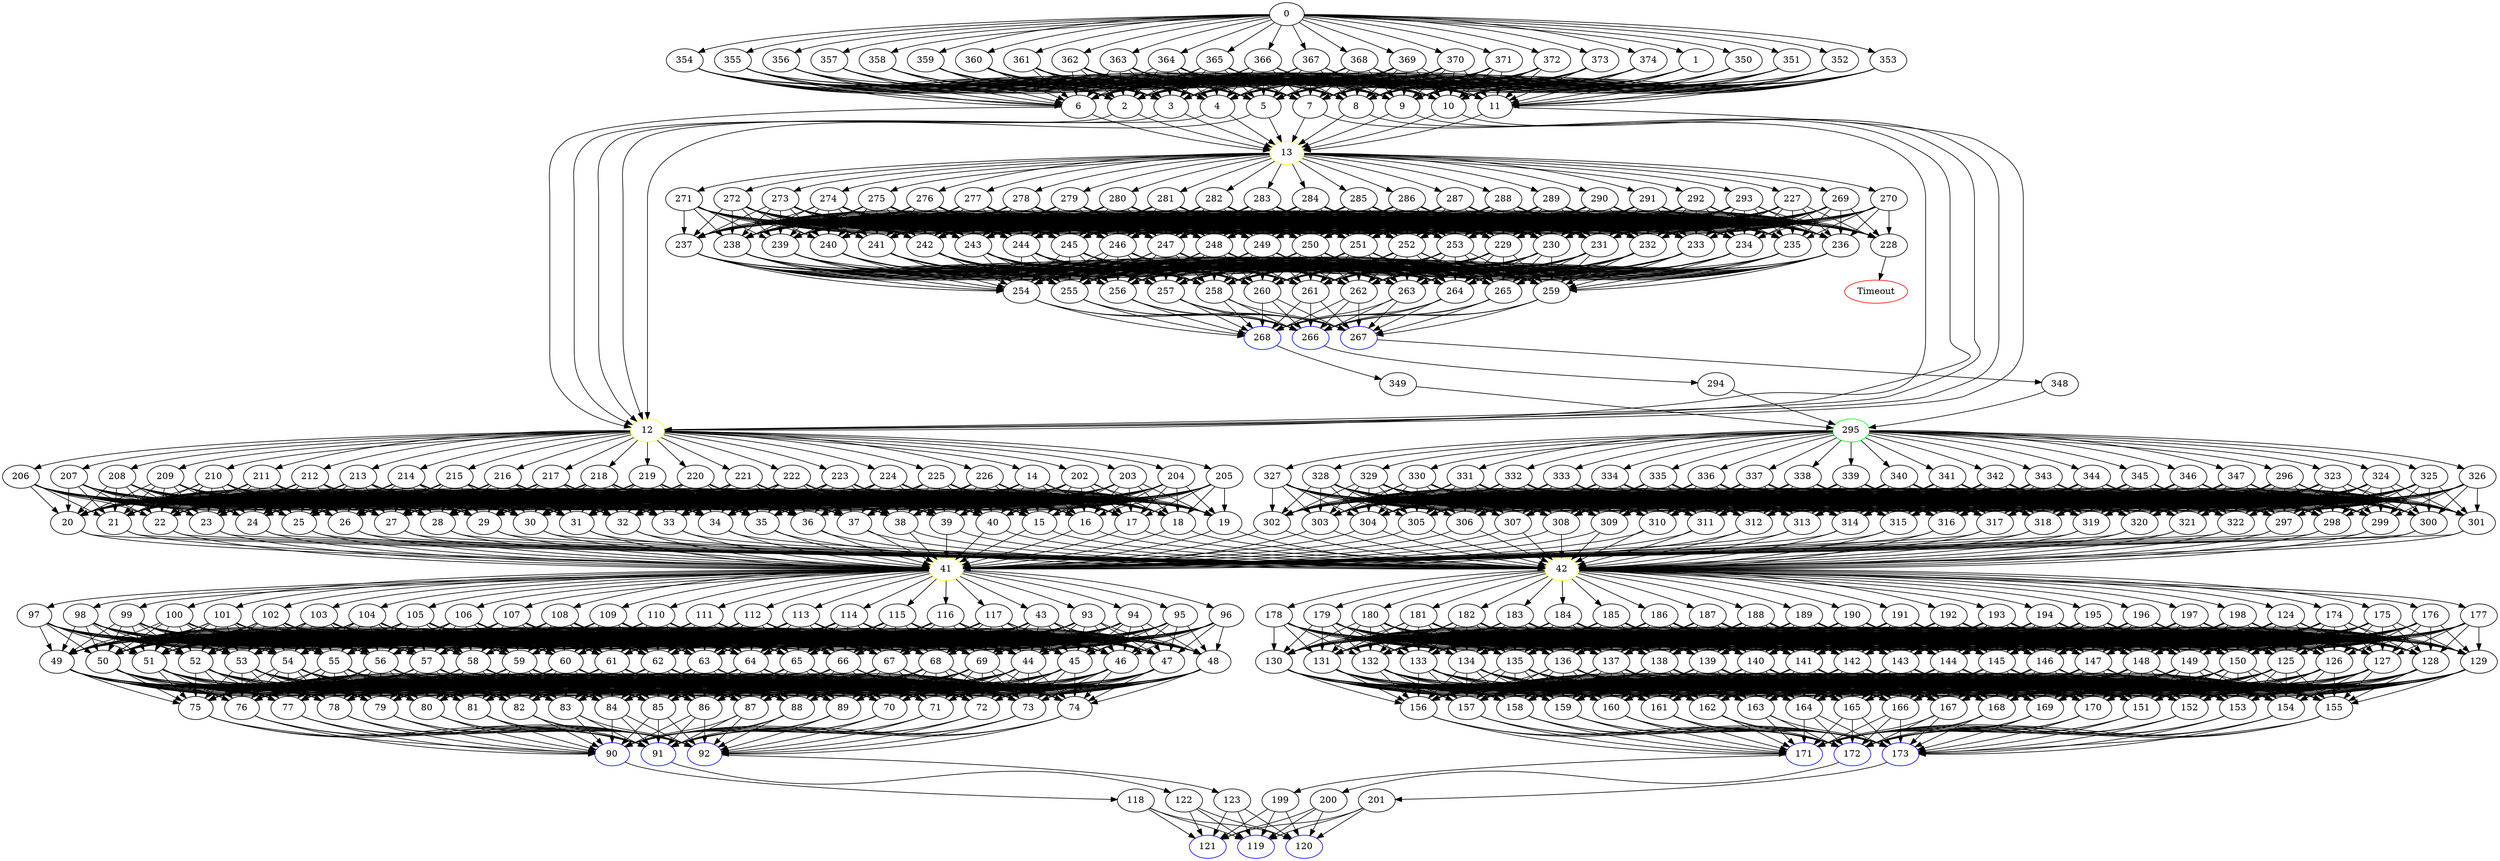 digraph G {
	0 -> 1;
	0 -> 350;
	0 -> 351;
	0 -> 352;
	0 -> 353;
	0 -> 354;
	0 -> 355;
	0 -> 356;
	0 -> 357;
	0 -> 358;
	0 -> 359;
	0 -> 360;
	0 -> 361;
	0 -> 362;
	0 -> 363;
	0 -> 364;
	0 -> 365;
	0 -> 366;
	0 -> 367;
	0 -> 368;
	0 -> 369;
	0 -> 370;
	0 -> 371;
	0 -> 372;
	0 -> 373;
	0 -> 374;
	1 -> 2;
	1 -> 3;
	1 -> 4;
	1 -> 5;
	1 -> 6;
	1 -> 7;
	1 -> 8;
	1 -> 9;
	1 -> 10;
	1 -> 11;
	2 -> "12";
12 [color=yellow];
	2 -> "13";
13 [color=yellow];
	3 -> "12";
12 [color=yellow];
	3 -> "13";
13 [color=yellow];
	4 -> "12";
12 [color=yellow];
	4 -> "13";
13 [color=yellow];
	5 -> "12";
12 [color=yellow];
	5 -> "13";
13 [color=yellow];
	6 -> "12";
12 [color=yellow];
	6 -> "13";
13 [color=yellow];
	7 -> "12";
12 [color=yellow];
	7 -> "13";
13 [color=yellow];
	8 -> "12";
12 [color=yellow];
	8 -> "13";
13 [color=yellow];
	9 -> "12";
12 [color=yellow];
	9 -> "13";
13 [color=yellow];
	10 -> "12";
12 [color=yellow];
	10 -> "13";
13 [color=yellow];
	11 -> "12";
12 [color=yellow];
	11 -> "13";
13 [color=yellow];
	12 -> 14;
	12 -> 202;
	12 -> 203;
	12 -> 204;
	12 -> 205;
	12 -> 206;
	12 -> 207;
	12 -> 208;
	12 -> 209;
	12 -> 210;
	12 -> 211;
	12 -> 212;
	12 -> 213;
	12 -> 214;
	12 -> 215;
	12 -> 216;
	12 -> 217;
	12 -> 218;
	12 -> 219;
	12 -> 220;
	12 -> 221;
	12 -> 222;
	12 -> 223;
	12 -> 224;
	12 -> 225;
	12 -> 226;
	13 -> 227;
	13 -> 269;
	13 -> 270;
	13 -> 271;
	13 -> 272;
	13 -> 273;
	13 -> 274;
	13 -> 275;
	13 -> 276;
	13 -> 277;
	13 -> 278;
	13 -> 279;
	13 -> 280;
	13 -> 281;
	13 -> 282;
	13 -> 283;
	13 -> 284;
	13 -> 285;
	13 -> 286;
	13 -> 287;
	13 -> 288;
	13 -> 289;
	13 -> 290;
	13 -> 291;
	13 -> 292;
	13 -> 293;
	14 -> 15;
	14 -> 16;
	14 -> 17;
	14 -> 18;
	14 -> 19;
	14 -> 20;
	14 -> 21;
	14 -> 22;
	14 -> 23;
	14 -> 24;
	14 -> 25;
	14 -> 26;
	14 -> 27;
	14 -> 28;
	14 -> 29;
	14 -> 30;
	14 -> 31;
	14 -> 32;
	14 -> 33;
	14 -> 34;
	14 -> 35;
	14 -> 36;
	14 -> 37;
	14 -> 38;
	14 -> 39;
	14 -> 40;
	15 -> "41";
41 [color=yellow];
	15 -> "42";
42 [color=yellow];
	16 -> "41";
41 [color=yellow];
	16 -> "42";
42 [color=yellow];
	17 -> "41";
41 [color=yellow];
	17 -> "42";
42 [color=yellow];
	18 -> "41";
41 [color=yellow];
	18 -> "42";
42 [color=yellow];
	19 -> "41";
41 [color=yellow];
	19 -> "42";
42 [color=yellow];
	20 -> "41";
41 [color=yellow];
	20 -> "42";
42 [color=yellow];
	21 -> "41";
41 [color=yellow];
	21 -> "42";
42 [color=yellow];
	22 -> "41";
41 [color=yellow];
	22 -> "42";
42 [color=yellow];
	23 -> "41";
41 [color=yellow];
	23 -> "42";
42 [color=yellow];
	24 -> "41";
41 [color=yellow];
	24 -> "42";
42 [color=yellow];
	25 -> "41";
41 [color=yellow];
	25 -> "42";
42 [color=yellow];
	26 -> "41";
41 [color=yellow];
	26 -> "42";
42 [color=yellow];
	27 -> "41";
41 [color=yellow];
	27 -> "42";
42 [color=yellow];
	28 -> "41";
41 [color=yellow];
	28 -> "42";
42 [color=yellow];
	29 -> "41";
41 [color=yellow];
	29 -> "42";
42 [color=yellow];
	30 -> "41";
41 [color=yellow];
	30 -> "42";
42 [color=yellow];
	31 -> "41";
41 [color=yellow];
	31 -> "42";
42 [color=yellow];
	32 -> "41";
41 [color=yellow];
	32 -> "42";
42 [color=yellow];
	33 -> "41";
41 [color=yellow];
	33 -> "42";
42 [color=yellow];
	34 -> "41";
41 [color=yellow];
	34 -> "42";
42 [color=yellow];
	35 -> "41";
41 [color=yellow];
	35 -> "42";
42 [color=yellow];
	36 -> "41";
41 [color=yellow];
	36 -> "42";
42 [color=yellow];
	37 -> "41";
41 [color=yellow];
	37 -> "42";
42 [color=yellow];
	38 -> "41";
41 [color=yellow];
	38 -> "42";
42 [color=yellow];
	39 -> "41";
41 [color=yellow];
	39 -> "42";
42 [color=yellow];
	40 -> "41";
41 [color=yellow];
	40 -> "42";
42 [color=yellow];
	41 -> 43;
	41 -> 93;
	41 -> 94;
	41 -> 95;
	41 -> 96;
	41 -> 97;
	41 -> 98;
	41 -> 99;
	41 -> 100;
	41 -> 101;
	41 -> 102;
	41 -> 103;
	41 -> 104;
	41 -> 105;
	41 -> 106;
	41 -> 107;
	41 -> 108;
	41 -> 109;
	41 -> 110;
	41 -> 111;
	41 -> 112;
	41 -> 113;
	41 -> 114;
	41 -> 115;
	41 -> 116;
	41 -> 117;
	42 -> 124;
	42 -> 174;
	42 -> 175;
	42 -> 176;
	42 -> 177;
	42 -> 178;
	42 -> 179;
	42 -> 180;
	42 -> 181;
	42 -> 182;
	42 -> 183;
	42 -> 184;
	42 -> 185;
	42 -> 186;
	42 -> 187;
	42 -> 188;
	42 -> 189;
	42 -> 190;
	42 -> 191;
	42 -> 192;
	42 -> 193;
	42 -> 194;
	42 -> 195;
	42 -> 196;
	42 -> 197;
	42 -> 198;
	43 -> 44;
	43 -> 45;
	43 -> 46;
	43 -> 47;
	43 -> 48;
	43 -> 49;
	43 -> 50;
	43 -> 51;
	43 -> 52;
	43 -> 53;
	43 -> 54;
	43 -> 55;
	43 -> 56;
	43 -> 57;
	43 -> 58;
	43 -> 59;
	43 -> 60;
	43 -> 61;
	43 -> 62;
	43 -> 63;
	43 -> 64;
	43 -> 65;
	43 -> 66;
	43 -> 67;
	43 -> 68;
	43 -> 69;
	44 -> 70;
	44 -> 71;
	44 -> 72;
	44 -> 73;
	44 -> 74;
	44 -> 75;
	44 -> 76;
	44 -> 77;
	44 -> 78;
	44 -> 79;
	44 -> 80;
	44 -> 81;
	44 -> 82;
	44 -> 83;
	44 -> 84;
	44 -> 85;
	44 -> 86;
	44 -> 87;
	44 -> 88;
	44 -> 89;
	45 -> 70;
	45 -> 71;
	45 -> 72;
	45 -> 73;
	45 -> 74;
	45 -> 75;
	45 -> 76;
	45 -> 77;
	45 -> 78;
	45 -> 79;
	45 -> 80;
	45 -> 81;
	45 -> 82;
	45 -> 83;
	45 -> 84;
	45 -> 85;
	45 -> 86;
	45 -> 87;
	45 -> 88;
	45 -> 89;
	46 -> 70;
	46 -> 71;
	46 -> 72;
	46 -> 73;
	46 -> 74;
	46 -> 75;
	46 -> 76;
	46 -> 77;
	46 -> 78;
	46 -> 79;
	46 -> 80;
	46 -> 81;
	46 -> 82;
	46 -> 83;
	46 -> 84;
	46 -> 85;
	46 -> 86;
	46 -> 87;
	46 -> 88;
	46 -> 89;
	47 -> 70;
	47 -> 71;
	47 -> 72;
	47 -> 73;
	47 -> 74;
	47 -> 75;
	47 -> 76;
	47 -> 77;
	47 -> 78;
	47 -> 79;
	47 -> 80;
	47 -> 81;
	47 -> 82;
	47 -> 83;
	47 -> 84;
	47 -> 85;
	47 -> 86;
	47 -> 87;
	47 -> 88;
	47 -> 89;
	48 -> 70;
	48 -> 71;
	48 -> 72;
	48 -> 73;
	48 -> 74;
	48 -> 75;
	48 -> 76;
	48 -> 77;
	48 -> 78;
	48 -> 79;
	48 -> 80;
	48 -> 81;
	48 -> 82;
	48 -> 83;
	48 -> 84;
	48 -> 85;
	48 -> 86;
	48 -> 87;
	48 -> 88;
	48 -> 89;
	49 -> 70;
	49 -> 71;
	49 -> 72;
	49 -> 73;
	49 -> 74;
	49 -> 75;
	49 -> 76;
	49 -> 77;
	49 -> 78;
	49 -> 79;
	49 -> 80;
	49 -> 81;
	49 -> 82;
	49 -> 83;
	49 -> 84;
	49 -> 85;
	49 -> 86;
	49 -> 87;
	49 -> 88;
	49 -> 89;
	50 -> 70;
	50 -> 71;
	50 -> 72;
	50 -> 73;
	50 -> 74;
	50 -> 75;
	50 -> 76;
	50 -> 77;
	50 -> 78;
	50 -> 79;
	50 -> 80;
	50 -> 81;
	50 -> 82;
	50 -> 83;
	50 -> 84;
	50 -> 85;
	50 -> 86;
	50 -> 87;
	50 -> 88;
	50 -> 89;
	51 -> 70;
	51 -> 71;
	51 -> 72;
	51 -> 73;
	51 -> 74;
	51 -> 75;
	51 -> 76;
	51 -> 77;
	51 -> 78;
	51 -> 79;
	51 -> 80;
	51 -> 81;
	51 -> 82;
	51 -> 83;
	51 -> 84;
	51 -> 85;
	51 -> 86;
	51 -> 87;
	51 -> 88;
	51 -> 89;
	52 -> 70;
	52 -> 71;
	52 -> 72;
	52 -> 73;
	52 -> 74;
	52 -> 75;
	52 -> 76;
	52 -> 77;
	52 -> 78;
	52 -> 79;
	52 -> 80;
	52 -> 81;
	52 -> 82;
	52 -> 83;
	52 -> 84;
	52 -> 85;
	52 -> 86;
	52 -> 87;
	52 -> 88;
	52 -> 89;
	53 -> 70;
	53 -> 71;
	53 -> 72;
	53 -> 73;
	53 -> 74;
	53 -> 75;
	53 -> 76;
	53 -> 77;
	53 -> 78;
	53 -> 79;
	53 -> 80;
	53 -> 81;
	53 -> 82;
	53 -> 83;
	53 -> 84;
	53 -> 85;
	53 -> 86;
	53 -> 87;
	53 -> 88;
	53 -> 89;
	54 -> 70;
	54 -> 71;
	54 -> 72;
	54 -> 73;
	54 -> 74;
	54 -> 75;
	54 -> 76;
	54 -> 77;
	54 -> 78;
	54 -> 79;
	54 -> 80;
	54 -> 81;
	54 -> 82;
	54 -> 83;
	54 -> 84;
	54 -> 85;
	54 -> 86;
	54 -> 87;
	54 -> 88;
	54 -> 89;
	55 -> 70;
	55 -> 71;
	55 -> 72;
	55 -> 73;
	55 -> 74;
	55 -> 75;
	55 -> 76;
	55 -> 77;
	55 -> 78;
	55 -> 79;
	55 -> 80;
	55 -> 81;
	55 -> 82;
	55 -> 83;
	55 -> 84;
	55 -> 85;
	55 -> 86;
	55 -> 87;
	55 -> 88;
	55 -> 89;
	56 -> 70;
	56 -> 71;
	56 -> 72;
	56 -> 73;
	56 -> 74;
	56 -> 75;
	56 -> 76;
	56 -> 77;
	56 -> 78;
	56 -> 79;
	56 -> 80;
	56 -> 81;
	56 -> 82;
	56 -> 83;
	56 -> 84;
	56 -> 85;
	56 -> 86;
	56 -> 87;
	56 -> 88;
	56 -> 89;
	57 -> 70;
	57 -> 71;
	57 -> 72;
	57 -> 73;
	57 -> 74;
	57 -> 75;
	57 -> 76;
	57 -> 77;
	57 -> 78;
	57 -> 79;
	57 -> 80;
	57 -> 81;
	57 -> 82;
	57 -> 83;
	57 -> 84;
	57 -> 85;
	57 -> 86;
	57 -> 87;
	57 -> 88;
	57 -> 89;
	58 -> 70;
	58 -> 71;
	58 -> 72;
	58 -> 73;
	58 -> 74;
	58 -> 75;
	58 -> 76;
	58 -> 77;
	58 -> 78;
	58 -> 79;
	58 -> 80;
	58 -> 81;
	58 -> 82;
	58 -> 83;
	58 -> 84;
	58 -> 85;
	58 -> 86;
	58 -> 87;
	58 -> 88;
	58 -> 89;
	59 -> 70;
	59 -> 71;
	59 -> 72;
	59 -> 73;
	59 -> 74;
	59 -> 75;
	59 -> 76;
	59 -> 77;
	59 -> 78;
	59 -> 79;
	59 -> 80;
	59 -> 81;
	59 -> 82;
	59 -> 83;
	59 -> 84;
	59 -> 85;
	59 -> 86;
	59 -> 87;
	59 -> 88;
	59 -> 89;
	60 -> 70;
	60 -> 71;
	60 -> 72;
	60 -> 73;
	60 -> 74;
	60 -> 75;
	60 -> 76;
	60 -> 77;
	60 -> 78;
	60 -> 79;
	60 -> 80;
	60 -> 81;
	60 -> 82;
	60 -> 83;
	60 -> 84;
	60 -> 85;
	60 -> 86;
	60 -> 87;
	60 -> 88;
	60 -> 89;
	61 -> 70;
	61 -> 71;
	61 -> 72;
	61 -> 73;
	61 -> 74;
	61 -> 75;
	61 -> 76;
	61 -> 77;
	61 -> 78;
	61 -> 79;
	61 -> 80;
	61 -> 81;
	61 -> 82;
	61 -> 83;
	61 -> 84;
	61 -> 85;
	61 -> 86;
	61 -> 87;
	61 -> 88;
	61 -> 89;
	62 -> 70;
	62 -> 71;
	62 -> 72;
	62 -> 73;
	62 -> 74;
	62 -> 75;
	62 -> 76;
	62 -> 77;
	62 -> 78;
	62 -> 79;
	62 -> 80;
	62 -> 81;
	62 -> 82;
	62 -> 83;
	62 -> 84;
	62 -> 85;
	62 -> 86;
	62 -> 87;
	62 -> 88;
	62 -> 89;
	63 -> 70;
	63 -> 71;
	63 -> 72;
	63 -> 73;
	63 -> 74;
	63 -> 75;
	63 -> 76;
	63 -> 77;
	63 -> 78;
	63 -> 79;
	63 -> 80;
	63 -> 81;
	63 -> 82;
	63 -> 83;
	63 -> 84;
	63 -> 85;
	63 -> 86;
	63 -> 87;
	63 -> 88;
	63 -> 89;
	64 -> 70;
	64 -> 71;
	64 -> 72;
	64 -> 73;
	64 -> 74;
	64 -> 75;
	64 -> 76;
	64 -> 77;
	64 -> 78;
	64 -> 79;
	64 -> 80;
	64 -> 81;
	64 -> 82;
	64 -> 83;
	64 -> 84;
	64 -> 85;
	64 -> 86;
	64 -> 87;
	64 -> 88;
	64 -> 89;
	65 -> 70;
	65 -> 71;
	65 -> 72;
	65 -> 73;
	65 -> 74;
	65 -> 75;
	65 -> 76;
	65 -> 77;
	65 -> 78;
	65 -> 79;
	65 -> 80;
	65 -> 81;
	65 -> 82;
	65 -> 83;
	65 -> 84;
	65 -> 85;
	65 -> 86;
	65 -> 87;
	65 -> 88;
	65 -> 89;
	66 -> 70;
	66 -> 71;
	66 -> 72;
	66 -> 73;
	66 -> 74;
	66 -> 75;
	66 -> 76;
	66 -> 77;
	66 -> 78;
	66 -> 79;
	66 -> 80;
	66 -> 81;
	66 -> 82;
	66 -> 83;
	66 -> 84;
	66 -> 85;
	66 -> 86;
	66 -> 87;
	66 -> 88;
	66 -> 89;
	67 -> 70;
	67 -> 71;
	67 -> 72;
	67 -> 73;
	67 -> 74;
	67 -> 75;
	67 -> 76;
	67 -> 77;
	67 -> 78;
	67 -> 79;
	67 -> 80;
	67 -> 81;
	67 -> 82;
	67 -> 83;
	67 -> 84;
	67 -> 85;
	67 -> 86;
	67 -> 87;
	67 -> 88;
	67 -> 89;
	68 -> 70;
	68 -> 71;
	68 -> 72;
	68 -> 73;
	68 -> 74;
	68 -> 75;
	68 -> 76;
	68 -> 77;
	68 -> 78;
	68 -> 79;
	68 -> 80;
	68 -> 81;
	68 -> 82;
	68 -> 83;
	68 -> 84;
	68 -> 85;
	68 -> 86;
	68 -> 87;
	68 -> 88;
	68 -> 89;
	69 -> 70;
	69 -> 71;
	69 -> 72;
	69 -> 73;
	69 -> 74;
	69 -> 75;
	69 -> 76;
	69 -> 77;
	69 -> 78;
	69 -> 79;
	69 -> 80;
	69 -> 81;
	69 -> 82;
	69 -> 83;
	69 -> 84;
	69 -> 85;
	69 -> 86;
	69 -> 87;
	69 -> 88;
	69 -> 89;
	70 -> "90";
90 [color=blue];
	70 -> "91";
91 [color=blue];
	70 -> "92";
92 [color=blue];
	71 -> "90";
90 [color=blue];
	71 -> "91";
91 [color=blue];
	71 -> "92";
92 [color=blue];
	72 -> "90";
90 [color=blue];
	72 -> "91";
91 [color=blue];
	72 -> "92";
92 [color=blue];
	73 -> "90";
90 [color=blue];
	73 -> "91";
91 [color=blue];
	73 -> "92";
92 [color=blue];
	74 -> "90";
90 [color=blue];
	74 -> "91";
91 [color=blue];
	74 -> "92";
92 [color=blue];
	75 -> "90";
90 [color=blue];
	75 -> "91";
91 [color=blue];
	75 -> "92";
92 [color=blue];
	76 -> "90";
90 [color=blue];
	76 -> "91";
91 [color=blue];
	76 -> "92";
92 [color=blue];
	77 -> "90";
90 [color=blue];
	77 -> "91";
91 [color=blue];
	77 -> "92";
92 [color=blue];
	78 -> "90";
90 [color=blue];
	78 -> "91";
91 [color=blue];
	78 -> "92";
92 [color=blue];
	79 -> "90";
90 [color=blue];
	79 -> "91";
91 [color=blue];
	79 -> "92";
92 [color=blue];
	80 -> "90";
90 [color=blue];
	80 -> "91";
91 [color=blue];
	80 -> "92";
92 [color=blue];
	81 -> "90";
90 [color=blue];
	81 -> "91";
91 [color=blue];
	81 -> "92";
92 [color=blue];
	82 -> "90";
90 [color=blue];
	82 -> "91";
91 [color=blue];
	82 -> "92";
92 [color=blue];
	83 -> "90";
90 [color=blue];
	83 -> "91";
91 [color=blue];
	83 -> "92";
92 [color=blue];
	84 -> "90";
90 [color=blue];
	84 -> "91";
91 [color=blue];
	84 -> "92";
92 [color=blue];
	85 -> "90";
90 [color=blue];
	85 -> "91";
91 [color=blue];
	85 -> "92";
92 [color=blue];
	86 -> "90";
90 [color=blue];
	86 -> "91";
91 [color=blue];
	86 -> "92";
92 [color=blue];
	87 -> "90";
90 [color=blue];
	87 -> "91";
91 [color=blue];
	87 -> "92";
92 [color=blue];
	88 -> "90";
90 [color=blue];
	88 -> "91";
91 [color=blue];
	88 -> "92";
92 [color=blue];
	89 -> "90";
90 [color=blue];
	89 -> "91";
91 [color=blue];
	89 -> "92";
92 [color=blue];
	90 -> 118;
	91 -> 122;
	92 -> 123;
	93 -> 44;
	93 -> 45;
	93 -> 46;
	93 -> 47;
	93 -> 48;
	93 -> 49;
	93 -> 50;
	93 -> 51;
	93 -> 52;
	93 -> 53;
	93 -> 54;
	93 -> 55;
	93 -> 56;
	93 -> 57;
	93 -> 58;
	93 -> 59;
	93 -> 60;
	93 -> 61;
	93 -> 62;
	93 -> 63;
	93 -> 64;
	93 -> 65;
	93 -> 66;
	93 -> 67;
	93 -> 68;
	93 -> 69;
	94 -> 44;
	94 -> 45;
	94 -> 46;
	94 -> 47;
	94 -> 48;
	94 -> 49;
	94 -> 50;
	94 -> 51;
	94 -> 52;
	94 -> 53;
	94 -> 54;
	94 -> 55;
	94 -> 56;
	94 -> 57;
	94 -> 58;
	94 -> 59;
	94 -> 60;
	94 -> 61;
	94 -> 62;
	94 -> 63;
	94 -> 64;
	94 -> 65;
	94 -> 66;
	94 -> 67;
	94 -> 68;
	94 -> 69;
	95 -> 44;
	95 -> 45;
	95 -> 46;
	95 -> 47;
	95 -> 48;
	95 -> 49;
	95 -> 50;
	95 -> 51;
	95 -> 52;
	95 -> 53;
	95 -> 54;
	95 -> 55;
	95 -> 56;
	95 -> 57;
	95 -> 58;
	95 -> 59;
	95 -> 60;
	95 -> 61;
	95 -> 62;
	95 -> 63;
	95 -> 64;
	95 -> 65;
	95 -> 66;
	95 -> 67;
	95 -> 68;
	95 -> 69;
	96 -> 44;
	96 -> 45;
	96 -> 46;
	96 -> 47;
	96 -> 48;
	96 -> 49;
	96 -> 50;
	96 -> 51;
	96 -> 52;
	96 -> 53;
	96 -> 54;
	96 -> 55;
	96 -> 56;
	96 -> 57;
	96 -> 58;
	96 -> 59;
	96 -> 60;
	96 -> 61;
	96 -> 62;
	96 -> 63;
	96 -> 64;
	96 -> 65;
	96 -> 66;
	96 -> 67;
	96 -> 68;
	96 -> 69;
	97 -> 44;
	97 -> 45;
	97 -> 46;
	97 -> 47;
	97 -> 48;
	97 -> 49;
	97 -> 50;
	97 -> 51;
	97 -> 52;
	97 -> 53;
	97 -> 54;
	97 -> 55;
	97 -> 56;
	97 -> 57;
	97 -> 58;
	97 -> 59;
	97 -> 60;
	97 -> 61;
	97 -> 62;
	97 -> 63;
	97 -> 64;
	97 -> 65;
	97 -> 66;
	97 -> 67;
	97 -> 68;
	97 -> 69;
	98 -> 44;
	98 -> 45;
	98 -> 46;
	98 -> 47;
	98 -> 48;
	98 -> 49;
	98 -> 50;
	98 -> 51;
	98 -> 52;
	98 -> 53;
	98 -> 54;
	98 -> 55;
	98 -> 56;
	98 -> 57;
	98 -> 58;
	98 -> 59;
	98 -> 60;
	98 -> 61;
	98 -> 62;
	98 -> 63;
	98 -> 64;
	98 -> 65;
	98 -> 66;
	98 -> 67;
	98 -> 68;
	98 -> 69;
	99 -> 44;
	99 -> 45;
	99 -> 46;
	99 -> 47;
	99 -> 48;
	99 -> 49;
	99 -> 50;
	99 -> 51;
	99 -> 52;
	99 -> 53;
	99 -> 54;
	99 -> 55;
	99 -> 56;
	99 -> 57;
	99 -> 58;
	99 -> 59;
	99 -> 60;
	99 -> 61;
	99 -> 62;
	99 -> 63;
	99 -> 64;
	99 -> 65;
	99 -> 66;
	99 -> 67;
	99 -> 68;
	99 -> 69;
	100 -> 44;
	100 -> 45;
	100 -> 46;
	100 -> 47;
	100 -> 48;
	100 -> 49;
	100 -> 50;
	100 -> 51;
	100 -> 52;
	100 -> 53;
	100 -> 54;
	100 -> 55;
	100 -> 56;
	100 -> 57;
	100 -> 58;
	100 -> 59;
	100 -> 60;
	100 -> 61;
	100 -> 62;
	100 -> 63;
	100 -> 64;
	100 -> 65;
	100 -> 66;
	100 -> 67;
	100 -> 68;
	100 -> 69;
	101 -> 44;
	101 -> 45;
	101 -> 46;
	101 -> 47;
	101 -> 48;
	101 -> 49;
	101 -> 50;
	101 -> 51;
	101 -> 52;
	101 -> 53;
	101 -> 54;
	101 -> 55;
	101 -> 56;
	101 -> 57;
	101 -> 58;
	101 -> 59;
	101 -> 60;
	101 -> 61;
	101 -> 62;
	101 -> 63;
	101 -> 64;
	101 -> 65;
	101 -> 66;
	101 -> 67;
	101 -> 68;
	101 -> 69;
	102 -> 44;
	102 -> 45;
	102 -> 46;
	102 -> 47;
	102 -> 48;
	102 -> 49;
	102 -> 50;
	102 -> 51;
	102 -> 52;
	102 -> 53;
	102 -> 54;
	102 -> 55;
	102 -> 56;
	102 -> 57;
	102 -> 58;
	102 -> 59;
	102 -> 60;
	102 -> 61;
	102 -> 62;
	102 -> 63;
	102 -> 64;
	102 -> 65;
	102 -> 66;
	102 -> 67;
	102 -> 68;
	102 -> 69;
	103 -> 44;
	103 -> 45;
	103 -> 46;
	103 -> 47;
	103 -> 48;
	103 -> 49;
	103 -> 50;
	103 -> 51;
	103 -> 52;
	103 -> 53;
	103 -> 54;
	103 -> 55;
	103 -> 56;
	103 -> 57;
	103 -> 58;
	103 -> 59;
	103 -> 60;
	103 -> 61;
	103 -> 62;
	103 -> 63;
	103 -> 64;
	103 -> 65;
	103 -> 66;
	103 -> 67;
	103 -> 68;
	103 -> 69;
	104 -> 44;
	104 -> 45;
	104 -> 46;
	104 -> 47;
	104 -> 48;
	104 -> 49;
	104 -> 50;
	104 -> 51;
	104 -> 52;
	104 -> 53;
	104 -> 54;
	104 -> 55;
	104 -> 56;
	104 -> 57;
	104 -> 58;
	104 -> 59;
	104 -> 60;
	104 -> 61;
	104 -> 62;
	104 -> 63;
	104 -> 64;
	104 -> 65;
	104 -> 66;
	104 -> 67;
	104 -> 68;
	104 -> 69;
	105 -> 44;
	105 -> 45;
	105 -> 46;
	105 -> 47;
	105 -> 48;
	105 -> 49;
	105 -> 50;
	105 -> 51;
	105 -> 52;
	105 -> 53;
	105 -> 54;
	105 -> 55;
	105 -> 56;
	105 -> 57;
	105 -> 58;
	105 -> 59;
	105 -> 60;
	105 -> 61;
	105 -> 62;
	105 -> 63;
	105 -> 64;
	105 -> 65;
	105 -> 66;
	105 -> 67;
	105 -> 68;
	105 -> 69;
	106 -> 44;
	106 -> 45;
	106 -> 46;
	106 -> 47;
	106 -> 48;
	106 -> 49;
	106 -> 50;
	106 -> 51;
	106 -> 52;
	106 -> 53;
	106 -> 54;
	106 -> 55;
	106 -> 56;
	106 -> 57;
	106 -> 58;
	106 -> 59;
	106 -> 60;
	106 -> 61;
	106 -> 62;
	106 -> 63;
	106 -> 64;
	106 -> 65;
	106 -> 66;
	106 -> 67;
	106 -> 68;
	106 -> 69;
	107 -> 44;
	107 -> 45;
	107 -> 46;
	107 -> 47;
	107 -> 48;
	107 -> 49;
	107 -> 50;
	107 -> 51;
	107 -> 52;
	107 -> 53;
	107 -> 54;
	107 -> 55;
	107 -> 56;
	107 -> 57;
	107 -> 58;
	107 -> 59;
	107 -> 60;
	107 -> 61;
	107 -> 62;
	107 -> 63;
	107 -> 64;
	107 -> 65;
	107 -> 66;
	107 -> 67;
	107 -> 68;
	107 -> 69;
	108 -> 44;
	108 -> 45;
	108 -> 46;
	108 -> 47;
	108 -> 48;
	108 -> 49;
	108 -> 50;
	108 -> 51;
	108 -> 52;
	108 -> 53;
	108 -> 54;
	108 -> 55;
	108 -> 56;
	108 -> 57;
	108 -> 58;
	108 -> 59;
	108 -> 60;
	108 -> 61;
	108 -> 62;
	108 -> 63;
	108 -> 64;
	108 -> 65;
	108 -> 66;
	108 -> 67;
	108 -> 68;
	108 -> 69;
	109 -> 44;
	109 -> 45;
	109 -> 46;
	109 -> 47;
	109 -> 48;
	109 -> 49;
	109 -> 50;
	109 -> 51;
	109 -> 52;
	109 -> 53;
	109 -> 54;
	109 -> 55;
	109 -> 56;
	109 -> 57;
	109 -> 58;
	109 -> 59;
	109 -> 60;
	109 -> 61;
	109 -> 62;
	109 -> 63;
	109 -> 64;
	109 -> 65;
	109 -> 66;
	109 -> 67;
	109 -> 68;
	109 -> 69;
	110 -> 44;
	110 -> 45;
	110 -> 46;
	110 -> 47;
	110 -> 48;
	110 -> 49;
	110 -> 50;
	110 -> 51;
	110 -> 52;
	110 -> 53;
	110 -> 54;
	110 -> 55;
	110 -> 56;
	110 -> 57;
	110 -> 58;
	110 -> 59;
	110 -> 60;
	110 -> 61;
	110 -> 62;
	110 -> 63;
	110 -> 64;
	110 -> 65;
	110 -> 66;
	110 -> 67;
	110 -> 68;
	110 -> 69;
	111 -> 44;
	111 -> 45;
	111 -> 46;
	111 -> 47;
	111 -> 48;
	111 -> 49;
	111 -> 50;
	111 -> 51;
	111 -> 52;
	111 -> 53;
	111 -> 54;
	111 -> 55;
	111 -> 56;
	111 -> 57;
	111 -> 58;
	111 -> 59;
	111 -> 60;
	111 -> 61;
	111 -> 62;
	111 -> 63;
	111 -> 64;
	111 -> 65;
	111 -> 66;
	111 -> 67;
	111 -> 68;
	111 -> 69;
	112 -> 44;
	112 -> 45;
	112 -> 46;
	112 -> 47;
	112 -> 48;
	112 -> 49;
	112 -> 50;
	112 -> 51;
	112 -> 52;
	112 -> 53;
	112 -> 54;
	112 -> 55;
	112 -> 56;
	112 -> 57;
	112 -> 58;
	112 -> 59;
	112 -> 60;
	112 -> 61;
	112 -> 62;
	112 -> 63;
	112 -> 64;
	112 -> 65;
	112 -> 66;
	112 -> 67;
	112 -> 68;
	112 -> 69;
	113 -> 44;
	113 -> 45;
	113 -> 46;
	113 -> 47;
	113 -> 48;
	113 -> 49;
	113 -> 50;
	113 -> 51;
	113 -> 52;
	113 -> 53;
	113 -> 54;
	113 -> 55;
	113 -> 56;
	113 -> 57;
	113 -> 58;
	113 -> 59;
	113 -> 60;
	113 -> 61;
	113 -> 62;
	113 -> 63;
	113 -> 64;
	113 -> 65;
	113 -> 66;
	113 -> 67;
	113 -> 68;
	113 -> 69;
	114 -> 44;
	114 -> 45;
	114 -> 46;
	114 -> 47;
	114 -> 48;
	114 -> 49;
	114 -> 50;
	114 -> 51;
	114 -> 52;
	114 -> 53;
	114 -> 54;
	114 -> 55;
	114 -> 56;
	114 -> 57;
	114 -> 58;
	114 -> 59;
	114 -> 60;
	114 -> 61;
	114 -> 62;
	114 -> 63;
	114 -> 64;
	114 -> 65;
	114 -> 66;
	114 -> 67;
	114 -> 68;
	114 -> 69;
	115 -> 44;
	115 -> 45;
	115 -> 46;
	115 -> 47;
	115 -> 48;
	115 -> 49;
	115 -> 50;
	115 -> 51;
	115 -> 52;
	115 -> 53;
	115 -> 54;
	115 -> 55;
	115 -> 56;
	115 -> 57;
	115 -> 58;
	115 -> 59;
	115 -> 60;
	115 -> 61;
	115 -> 62;
	115 -> 63;
	115 -> 64;
	115 -> 65;
	115 -> 66;
	115 -> 67;
	115 -> 68;
	115 -> 69;
	116 -> 44;
	116 -> 45;
	116 -> 46;
	116 -> 47;
	116 -> 48;
	116 -> 49;
	116 -> 50;
	116 -> 51;
	116 -> 52;
	116 -> 53;
	116 -> 54;
	116 -> 55;
	116 -> 56;
	116 -> 57;
	116 -> 58;
	116 -> 59;
	116 -> 60;
	116 -> 61;
	116 -> 62;
	116 -> 63;
	116 -> 64;
	116 -> 65;
	116 -> 66;
	116 -> 67;
	116 -> 68;
	116 -> 69;
	117 -> 44;
	117 -> 45;
	117 -> 46;
	117 -> 47;
	117 -> 48;
	117 -> 49;
	117 -> 50;
	117 -> 51;
	117 -> 52;
	117 -> 53;
	117 -> 54;
	117 -> 55;
	117 -> 56;
	117 -> 57;
	117 -> 58;
	117 -> 59;
	117 -> 60;
	117 -> 61;
	117 -> 62;
	117 -> 63;
	117 -> 64;
	117 -> 65;
	117 -> 66;
	117 -> 67;
	117 -> 68;
	117 -> 69;
	118 -> "119";
119 [color=blue];
	118 -> "120";
120 [color=blue];
	118 -> "121";
121 [color=blue];
	122 -> "119";
119 [color=blue];
	122 -> "120";
120 [color=blue];
	122 -> "121";
121 [color=blue];
	123 -> "119";
119 [color=blue];
	123 -> "120";
120 [color=blue];
	123 -> "121";
121 [color=blue];
	124 -> 125;
	124 -> 126;
	124 -> 127;
	124 -> 128;
	124 -> 129;
	124 -> 130;
	124 -> 131;
	124 -> 132;
	124 -> 133;
	124 -> 134;
	124 -> 135;
	124 -> 136;
	124 -> 137;
	124 -> 138;
	124 -> 139;
	124 -> 140;
	124 -> 141;
	124 -> 142;
	124 -> 143;
	124 -> 144;
	124 -> 145;
	124 -> 146;
	124 -> 147;
	124 -> 148;
	124 -> 149;
	124 -> 150;
	125 -> 151;
	125 -> 152;
	125 -> 153;
	125 -> 154;
	125 -> 155;
	125 -> 156;
	125 -> 157;
	125 -> 158;
	125 -> 159;
	125 -> 160;
	125 -> 161;
	125 -> 162;
	125 -> 163;
	125 -> 164;
	125 -> 165;
	125 -> 166;
	125 -> 167;
	125 -> 168;
	125 -> 169;
	125 -> 170;
	126 -> 151;
	126 -> 152;
	126 -> 153;
	126 -> 154;
	126 -> 155;
	126 -> 156;
	126 -> 157;
	126 -> 158;
	126 -> 159;
	126 -> 160;
	126 -> 161;
	126 -> 162;
	126 -> 163;
	126 -> 164;
	126 -> 165;
	126 -> 166;
	126 -> 167;
	126 -> 168;
	126 -> 169;
	126 -> 170;
	127 -> 151;
	127 -> 152;
	127 -> 153;
	127 -> 154;
	127 -> 155;
	127 -> 156;
	127 -> 157;
	127 -> 158;
	127 -> 159;
	127 -> 160;
	127 -> 161;
	127 -> 162;
	127 -> 163;
	127 -> 164;
	127 -> 165;
	127 -> 166;
	127 -> 167;
	127 -> 168;
	127 -> 169;
	127 -> 170;
	128 -> 151;
	128 -> 152;
	128 -> 153;
	128 -> 154;
	128 -> 155;
	128 -> 156;
	128 -> 157;
	128 -> 158;
	128 -> 159;
	128 -> 160;
	128 -> 161;
	128 -> 162;
	128 -> 163;
	128 -> 164;
	128 -> 165;
	128 -> 166;
	128 -> 167;
	128 -> 168;
	128 -> 169;
	128 -> 170;
	129 -> 151;
	129 -> 152;
	129 -> 153;
	129 -> 154;
	129 -> 155;
	129 -> 156;
	129 -> 157;
	129 -> 158;
	129 -> 159;
	129 -> 160;
	129 -> 161;
	129 -> 162;
	129 -> 163;
	129 -> 164;
	129 -> 165;
	129 -> 166;
	129 -> 167;
	129 -> 168;
	129 -> 169;
	129 -> 170;
	130 -> 151;
	130 -> 152;
	130 -> 153;
	130 -> 154;
	130 -> 155;
	130 -> 156;
	130 -> 157;
	130 -> 158;
	130 -> 159;
	130 -> 160;
	130 -> 161;
	130 -> 162;
	130 -> 163;
	130 -> 164;
	130 -> 165;
	130 -> 166;
	130 -> 167;
	130 -> 168;
	130 -> 169;
	130 -> 170;
	131 -> 151;
	131 -> 152;
	131 -> 153;
	131 -> 154;
	131 -> 155;
	131 -> 156;
	131 -> 157;
	131 -> 158;
	131 -> 159;
	131 -> 160;
	131 -> 161;
	131 -> 162;
	131 -> 163;
	131 -> 164;
	131 -> 165;
	131 -> 166;
	131 -> 167;
	131 -> 168;
	131 -> 169;
	131 -> 170;
	132 -> 151;
	132 -> 152;
	132 -> 153;
	132 -> 154;
	132 -> 155;
	132 -> 156;
	132 -> 157;
	132 -> 158;
	132 -> 159;
	132 -> 160;
	132 -> 161;
	132 -> 162;
	132 -> 163;
	132 -> 164;
	132 -> 165;
	132 -> 166;
	132 -> 167;
	132 -> 168;
	132 -> 169;
	132 -> 170;
	133 -> 151;
	133 -> 152;
	133 -> 153;
	133 -> 154;
	133 -> 155;
	133 -> 156;
	133 -> 157;
	133 -> 158;
	133 -> 159;
	133 -> 160;
	133 -> 161;
	133 -> 162;
	133 -> 163;
	133 -> 164;
	133 -> 165;
	133 -> 166;
	133 -> 167;
	133 -> 168;
	133 -> 169;
	133 -> 170;
	134 -> 151;
	134 -> 152;
	134 -> 153;
	134 -> 154;
	134 -> 155;
	134 -> 156;
	134 -> 157;
	134 -> 158;
	134 -> 159;
	134 -> 160;
	134 -> 161;
	134 -> 162;
	134 -> 163;
	134 -> 164;
	134 -> 165;
	134 -> 166;
	134 -> 167;
	134 -> 168;
	134 -> 169;
	134 -> 170;
	135 -> 151;
	135 -> 152;
	135 -> 153;
	135 -> 154;
	135 -> 155;
	135 -> 156;
	135 -> 157;
	135 -> 158;
	135 -> 159;
	135 -> 160;
	135 -> 161;
	135 -> 162;
	135 -> 163;
	135 -> 164;
	135 -> 165;
	135 -> 166;
	135 -> 167;
	135 -> 168;
	135 -> 169;
	135 -> 170;
	136 -> 151;
	136 -> 152;
	136 -> 153;
	136 -> 154;
	136 -> 155;
	136 -> 156;
	136 -> 157;
	136 -> 158;
	136 -> 159;
	136 -> 160;
	136 -> 161;
	136 -> 162;
	136 -> 163;
	136 -> 164;
	136 -> 165;
	136 -> 166;
	136 -> 167;
	136 -> 168;
	136 -> 169;
	136 -> 170;
	137 -> 151;
	137 -> 152;
	137 -> 153;
	137 -> 154;
	137 -> 155;
	137 -> 156;
	137 -> 157;
	137 -> 158;
	137 -> 159;
	137 -> 160;
	137 -> 161;
	137 -> 162;
	137 -> 163;
	137 -> 164;
	137 -> 165;
	137 -> 166;
	137 -> 167;
	137 -> 168;
	137 -> 169;
	137 -> 170;
	138 -> 151;
	138 -> 152;
	138 -> 153;
	138 -> 154;
	138 -> 155;
	138 -> 156;
	138 -> 157;
	138 -> 158;
	138 -> 159;
	138 -> 160;
	138 -> 161;
	138 -> 162;
	138 -> 163;
	138 -> 164;
	138 -> 165;
	138 -> 166;
	138 -> 167;
	138 -> 168;
	138 -> 169;
	138 -> 170;
	139 -> 151;
	139 -> 152;
	139 -> 153;
	139 -> 154;
	139 -> 155;
	139 -> 156;
	139 -> 157;
	139 -> 158;
	139 -> 159;
	139 -> 160;
	139 -> 161;
	139 -> 162;
	139 -> 163;
	139 -> 164;
	139 -> 165;
	139 -> 166;
	139 -> 167;
	139 -> 168;
	139 -> 169;
	139 -> 170;
	140 -> 151;
	140 -> 152;
	140 -> 153;
	140 -> 154;
	140 -> 155;
	140 -> 156;
	140 -> 157;
	140 -> 158;
	140 -> 159;
	140 -> 160;
	140 -> 161;
	140 -> 162;
	140 -> 163;
	140 -> 164;
	140 -> 165;
	140 -> 166;
	140 -> 167;
	140 -> 168;
	140 -> 169;
	140 -> 170;
	141 -> 151;
	141 -> 152;
	141 -> 153;
	141 -> 154;
	141 -> 155;
	141 -> 156;
	141 -> 157;
	141 -> 158;
	141 -> 159;
	141 -> 160;
	141 -> 161;
	141 -> 162;
	141 -> 163;
	141 -> 164;
	141 -> 165;
	141 -> 166;
	141 -> 167;
	141 -> 168;
	141 -> 169;
	141 -> 170;
	142 -> 151;
	142 -> 152;
	142 -> 153;
	142 -> 154;
	142 -> 155;
	142 -> 156;
	142 -> 157;
	142 -> 158;
	142 -> 159;
	142 -> 160;
	142 -> 161;
	142 -> 162;
	142 -> 163;
	142 -> 164;
	142 -> 165;
	142 -> 166;
	142 -> 167;
	142 -> 168;
	142 -> 169;
	142 -> 170;
	143 -> 151;
	143 -> 152;
	143 -> 153;
	143 -> 154;
	143 -> 155;
	143 -> 156;
	143 -> 157;
	143 -> 158;
	143 -> 159;
	143 -> 160;
	143 -> 161;
	143 -> 162;
	143 -> 163;
	143 -> 164;
	143 -> 165;
	143 -> 166;
	143 -> 167;
	143 -> 168;
	143 -> 169;
	143 -> 170;
	144 -> 151;
	144 -> 152;
	144 -> 153;
	144 -> 154;
	144 -> 155;
	144 -> 156;
	144 -> 157;
	144 -> 158;
	144 -> 159;
	144 -> 160;
	144 -> 161;
	144 -> 162;
	144 -> 163;
	144 -> 164;
	144 -> 165;
	144 -> 166;
	144 -> 167;
	144 -> 168;
	144 -> 169;
	144 -> 170;
	145 -> 151;
	145 -> 152;
	145 -> 153;
	145 -> 154;
	145 -> 155;
	145 -> 156;
	145 -> 157;
	145 -> 158;
	145 -> 159;
	145 -> 160;
	145 -> 161;
	145 -> 162;
	145 -> 163;
	145 -> 164;
	145 -> 165;
	145 -> 166;
	145 -> 167;
	145 -> 168;
	145 -> 169;
	145 -> 170;
	146 -> 151;
	146 -> 152;
	146 -> 153;
	146 -> 154;
	146 -> 155;
	146 -> 156;
	146 -> 157;
	146 -> 158;
	146 -> 159;
	146 -> 160;
	146 -> 161;
	146 -> 162;
	146 -> 163;
	146 -> 164;
	146 -> 165;
	146 -> 166;
	146 -> 167;
	146 -> 168;
	146 -> 169;
	146 -> 170;
	147 -> 151;
	147 -> 152;
	147 -> 153;
	147 -> 154;
	147 -> 155;
	147 -> 156;
	147 -> 157;
	147 -> 158;
	147 -> 159;
	147 -> 160;
	147 -> 161;
	147 -> 162;
	147 -> 163;
	147 -> 164;
	147 -> 165;
	147 -> 166;
	147 -> 167;
	147 -> 168;
	147 -> 169;
	147 -> 170;
	148 -> 151;
	148 -> 152;
	148 -> 153;
	148 -> 154;
	148 -> 155;
	148 -> 156;
	148 -> 157;
	148 -> 158;
	148 -> 159;
	148 -> 160;
	148 -> 161;
	148 -> 162;
	148 -> 163;
	148 -> 164;
	148 -> 165;
	148 -> 166;
	148 -> 167;
	148 -> 168;
	148 -> 169;
	148 -> 170;
	149 -> 151;
	149 -> 152;
	149 -> 153;
	149 -> 154;
	149 -> 155;
	149 -> 156;
	149 -> 157;
	149 -> 158;
	149 -> 159;
	149 -> 160;
	149 -> 161;
	149 -> 162;
	149 -> 163;
	149 -> 164;
	149 -> 165;
	149 -> 166;
	149 -> 167;
	149 -> 168;
	149 -> 169;
	149 -> 170;
	150 -> 151;
	150 -> 152;
	150 -> 153;
	150 -> 154;
	150 -> 155;
	150 -> 156;
	150 -> 157;
	150 -> 158;
	150 -> 159;
	150 -> 160;
	150 -> 161;
	150 -> 162;
	150 -> 163;
	150 -> 164;
	150 -> 165;
	150 -> 166;
	150 -> 167;
	150 -> 168;
	150 -> 169;
	150 -> 170;
	151 -> "171";
171 [color=blue];
	151 -> "172";
172 [color=blue];
	151 -> "173";
173 [color=blue];
	152 -> "171";
171 [color=blue];
	152 -> "172";
172 [color=blue];
	152 -> "173";
173 [color=blue];
	153 -> "171";
171 [color=blue];
	153 -> "172";
172 [color=blue];
	153 -> "173";
173 [color=blue];
	154 -> "171";
171 [color=blue];
	154 -> "172";
172 [color=blue];
	154 -> "173";
173 [color=blue];
	155 -> "171";
171 [color=blue];
	155 -> "172";
172 [color=blue];
	155 -> "173";
173 [color=blue];
	156 -> "171";
171 [color=blue];
	156 -> "172";
172 [color=blue];
	156 -> "173";
173 [color=blue];
	157 -> "171";
171 [color=blue];
	157 -> "172";
172 [color=blue];
	157 -> "173";
173 [color=blue];
	158 -> "171";
171 [color=blue];
	158 -> "172";
172 [color=blue];
	158 -> "173";
173 [color=blue];
	159 -> "171";
171 [color=blue];
	159 -> "172";
172 [color=blue];
	159 -> "173";
173 [color=blue];
	160 -> "171";
171 [color=blue];
	160 -> "172";
172 [color=blue];
	160 -> "173";
173 [color=blue];
	161 -> "171";
171 [color=blue];
	161 -> "172";
172 [color=blue];
	161 -> "173";
173 [color=blue];
	162 -> "171";
171 [color=blue];
	162 -> "172";
172 [color=blue];
	162 -> "173";
173 [color=blue];
	163 -> "171";
171 [color=blue];
	163 -> "172";
172 [color=blue];
	163 -> "173";
173 [color=blue];
	164 -> "171";
171 [color=blue];
	164 -> "172";
172 [color=blue];
	164 -> "173";
173 [color=blue];
	165 -> "171";
171 [color=blue];
	165 -> "172";
172 [color=blue];
	165 -> "173";
173 [color=blue];
	166 -> "171";
171 [color=blue];
	166 -> "172";
172 [color=blue];
	166 -> "173";
173 [color=blue];
	167 -> "171";
171 [color=blue];
	167 -> "172";
172 [color=blue];
	167 -> "173";
173 [color=blue];
	168 -> "171";
171 [color=blue];
	168 -> "172";
172 [color=blue];
	168 -> "173";
173 [color=blue];
	169 -> "171";
171 [color=blue];
	169 -> "172";
172 [color=blue];
	169 -> "173";
173 [color=blue];
	170 -> "171";
171 [color=blue];
	170 -> "172";
172 [color=blue];
	170 -> "173";
173 [color=blue];
	171 -> 199;
	172 -> 200;
	173 -> 201;
	174 -> 125;
	174 -> 126;
	174 -> 127;
	174 -> 128;
	174 -> 129;
	174 -> 130;
	174 -> 131;
	174 -> 132;
	174 -> 133;
	174 -> 134;
	174 -> 135;
	174 -> 136;
	174 -> 137;
	174 -> 138;
	174 -> 139;
	174 -> 140;
	174 -> 141;
	174 -> 142;
	174 -> 143;
	174 -> 144;
	174 -> 145;
	174 -> 146;
	174 -> 147;
	174 -> 148;
	174 -> 149;
	174 -> 150;
	175 -> 125;
	175 -> 126;
	175 -> 127;
	175 -> 128;
	175 -> 129;
	175 -> 130;
	175 -> 131;
	175 -> 132;
	175 -> 133;
	175 -> 134;
	175 -> 135;
	175 -> 136;
	175 -> 137;
	175 -> 138;
	175 -> 139;
	175 -> 140;
	175 -> 141;
	175 -> 142;
	175 -> 143;
	175 -> 144;
	175 -> 145;
	175 -> 146;
	175 -> 147;
	175 -> 148;
	175 -> 149;
	175 -> 150;
	176 -> 125;
	176 -> 126;
	176 -> 127;
	176 -> 128;
	176 -> 129;
	176 -> 130;
	176 -> 131;
	176 -> 132;
	176 -> 133;
	176 -> 134;
	176 -> 135;
	176 -> 136;
	176 -> 137;
	176 -> 138;
	176 -> 139;
	176 -> 140;
	176 -> 141;
	176 -> 142;
	176 -> 143;
	176 -> 144;
	176 -> 145;
	176 -> 146;
	176 -> 147;
	176 -> 148;
	176 -> 149;
	176 -> 150;
	177 -> 125;
	177 -> 126;
	177 -> 127;
	177 -> 128;
	177 -> 129;
	177 -> 130;
	177 -> 131;
	177 -> 132;
	177 -> 133;
	177 -> 134;
	177 -> 135;
	177 -> 136;
	177 -> 137;
	177 -> 138;
	177 -> 139;
	177 -> 140;
	177 -> 141;
	177 -> 142;
	177 -> 143;
	177 -> 144;
	177 -> 145;
	177 -> 146;
	177 -> 147;
	177 -> 148;
	177 -> 149;
	177 -> 150;
	178 -> 125;
	178 -> 126;
	178 -> 127;
	178 -> 128;
	178 -> 129;
	178 -> 130;
	178 -> 131;
	178 -> 132;
	178 -> 133;
	178 -> 134;
	178 -> 135;
	178 -> 136;
	178 -> 137;
	178 -> 138;
	178 -> 139;
	178 -> 140;
	178 -> 141;
	178 -> 142;
	178 -> 143;
	178 -> 144;
	178 -> 145;
	178 -> 146;
	178 -> 147;
	178 -> 148;
	178 -> 149;
	178 -> 150;
	179 -> 125;
	179 -> 126;
	179 -> 127;
	179 -> 128;
	179 -> 129;
	179 -> 130;
	179 -> 131;
	179 -> 132;
	179 -> 133;
	179 -> 134;
	179 -> 135;
	179 -> 136;
	179 -> 137;
	179 -> 138;
	179 -> 139;
	179 -> 140;
	179 -> 141;
	179 -> 142;
	179 -> 143;
	179 -> 144;
	179 -> 145;
	179 -> 146;
	179 -> 147;
	179 -> 148;
	179 -> 149;
	179 -> 150;
	180 -> 125;
	180 -> 126;
	180 -> 127;
	180 -> 128;
	180 -> 129;
	180 -> 130;
	180 -> 131;
	180 -> 132;
	180 -> 133;
	180 -> 134;
	180 -> 135;
	180 -> 136;
	180 -> 137;
	180 -> 138;
	180 -> 139;
	180 -> 140;
	180 -> 141;
	180 -> 142;
	180 -> 143;
	180 -> 144;
	180 -> 145;
	180 -> 146;
	180 -> 147;
	180 -> 148;
	180 -> 149;
	180 -> 150;
	181 -> 125;
	181 -> 126;
	181 -> 127;
	181 -> 128;
	181 -> 129;
	181 -> 130;
	181 -> 131;
	181 -> 132;
	181 -> 133;
	181 -> 134;
	181 -> 135;
	181 -> 136;
	181 -> 137;
	181 -> 138;
	181 -> 139;
	181 -> 140;
	181 -> 141;
	181 -> 142;
	181 -> 143;
	181 -> 144;
	181 -> 145;
	181 -> 146;
	181 -> 147;
	181 -> 148;
	181 -> 149;
	181 -> 150;
	182 -> 125;
	182 -> 126;
	182 -> 127;
	182 -> 128;
	182 -> 129;
	182 -> 130;
	182 -> 131;
	182 -> 132;
	182 -> 133;
	182 -> 134;
	182 -> 135;
	182 -> 136;
	182 -> 137;
	182 -> 138;
	182 -> 139;
	182 -> 140;
	182 -> 141;
	182 -> 142;
	182 -> 143;
	182 -> 144;
	182 -> 145;
	182 -> 146;
	182 -> 147;
	182 -> 148;
	182 -> 149;
	182 -> 150;
	183 -> 125;
	183 -> 126;
	183 -> 127;
	183 -> 128;
	183 -> 129;
	183 -> 130;
	183 -> 131;
	183 -> 132;
	183 -> 133;
	183 -> 134;
	183 -> 135;
	183 -> 136;
	183 -> 137;
	183 -> 138;
	183 -> 139;
	183 -> 140;
	183 -> 141;
	183 -> 142;
	183 -> 143;
	183 -> 144;
	183 -> 145;
	183 -> 146;
	183 -> 147;
	183 -> 148;
	183 -> 149;
	183 -> 150;
	184 -> 125;
	184 -> 126;
	184 -> 127;
	184 -> 128;
	184 -> 129;
	184 -> 130;
	184 -> 131;
	184 -> 132;
	184 -> 133;
	184 -> 134;
	184 -> 135;
	184 -> 136;
	184 -> 137;
	184 -> 138;
	184 -> 139;
	184 -> 140;
	184 -> 141;
	184 -> 142;
	184 -> 143;
	184 -> 144;
	184 -> 145;
	184 -> 146;
	184 -> 147;
	184 -> 148;
	184 -> 149;
	184 -> 150;
	185 -> 125;
	185 -> 126;
	185 -> 127;
	185 -> 128;
	185 -> 129;
	185 -> 130;
	185 -> 131;
	185 -> 132;
	185 -> 133;
	185 -> 134;
	185 -> 135;
	185 -> 136;
	185 -> 137;
	185 -> 138;
	185 -> 139;
	185 -> 140;
	185 -> 141;
	185 -> 142;
	185 -> 143;
	185 -> 144;
	185 -> 145;
	185 -> 146;
	185 -> 147;
	185 -> 148;
	185 -> 149;
	185 -> 150;
	186 -> 125;
	186 -> 126;
	186 -> 127;
	186 -> 128;
	186 -> 129;
	186 -> 130;
	186 -> 131;
	186 -> 132;
	186 -> 133;
	186 -> 134;
	186 -> 135;
	186 -> 136;
	186 -> 137;
	186 -> 138;
	186 -> 139;
	186 -> 140;
	186 -> 141;
	186 -> 142;
	186 -> 143;
	186 -> 144;
	186 -> 145;
	186 -> 146;
	186 -> 147;
	186 -> 148;
	186 -> 149;
	186 -> 150;
	187 -> 125;
	187 -> 126;
	187 -> 127;
	187 -> 128;
	187 -> 129;
	187 -> 130;
	187 -> 131;
	187 -> 132;
	187 -> 133;
	187 -> 134;
	187 -> 135;
	187 -> 136;
	187 -> 137;
	187 -> 138;
	187 -> 139;
	187 -> 140;
	187 -> 141;
	187 -> 142;
	187 -> 143;
	187 -> 144;
	187 -> 145;
	187 -> 146;
	187 -> 147;
	187 -> 148;
	187 -> 149;
	187 -> 150;
	188 -> 125;
	188 -> 126;
	188 -> 127;
	188 -> 128;
	188 -> 129;
	188 -> 130;
	188 -> 131;
	188 -> 132;
	188 -> 133;
	188 -> 134;
	188 -> 135;
	188 -> 136;
	188 -> 137;
	188 -> 138;
	188 -> 139;
	188 -> 140;
	188 -> 141;
	188 -> 142;
	188 -> 143;
	188 -> 144;
	188 -> 145;
	188 -> 146;
	188 -> 147;
	188 -> 148;
	188 -> 149;
	188 -> 150;
	189 -> 125;
	189 -> 126;
	189 -> 127;
	189 -> 128;
	189 -> 129;
	189 -> 130;
	189 -> 131;
	189 -> 132;
	189 -> 133;
	189 -> 134;
	189 -> 135;
	189 -> 136;
	189 -> 137;
	189 -> 138;
	189 -> 139;
	189 -> 140;
	189 -> 141;
	189 -> 142;
	189 -> 143;
	189 -> 144;
	189 -> 145;
	189 -> 146;
	189 -> 147;
	189 -> 148;
	189 -> 149;
	189 -> 150;
	190 -> 125;
	190 -> 126;
	190 -> 127;
	190 -> 128;
	190 -> 129;
	190 -> 130;
	190 -> 131;
	190 -> 132;
	190 -> 133;
	190 -> 134;
	190 -> 135;
	190 -> 136;
	190 -> 137;
	190 -> 138;
	190 -> 139;
	190 -> 140;
	190 -> 141;
	190 -> 142;
	190 -> 143;
	190 -> 144;
	190 -> 145;
	190 -> 146;
	190 -> 147;
	190 -> 148;
	190 -> 149;
	190 -> 150;
	191 -> 125;
	191 -> 126;
	191 -> 127;
	191 -> 128;
	191 -> 129;
	191 -> 130;
	191 -> 131;
	191 -> 132;
	191 -> 133;
	191 -> 134;
	191 -> 135;
	191 -> 136;
	191 -> 137;
	191 -> 138;
	191 -> 139;
	191 -> 140;
	191 -> 141;
	191 -> 142;
	191 -> 143;
	191 -> 144;
	191 -> 145;
	191 -> 146;
	191 -> 147;
	191 -> 148;
	191 -> 149;
	191 -> 150;
	192 -> 125;
	192 -> 126;
	192 -> 127;
	192 -> 128;
	192 -> 129;
	192 -> 130;
	192 -> 131;
	192 -> 132;
	192 -> 133;
	192 -> 134;
	192 -> 135;
	192 -> 136;
	192 -> 137;
	192 -> 138;
	192 -> 139;
	192 -> 140;
	192 -> 141;
	192 -> 142;
	192 -> 143;
	192 -> 144;
	192 -> 145;
	192 -> 146;
	192 -> 147;
	192 -> 148;
	192 -> 149;
	192 -> 150;
	193 -> 125;
	193 -> 126;
	193 -> 127;
	193 -> 128;
	193 -> 129;
	193 -> 130;
	193 -> 131;
	193 -> 132;
	193 -> 133;
	193 -> 134;
	193 -> 135;
	193 -> 136;
	193 -> 137;
	193 -> 138;
	193 -> 139;
	193 -> 140;
	193 -> 141;
	193 -> 142;
	193 -> 143;
	193 -> 144;
	193 -> 145;
	193 -> 146;
	193 -> 147;
	193 -> 148;
	193 -> 149;
	193 -> 150;
	194 -> 125;
	194 -> 126;
	194 -> 127;
	194 -> 128;
	194 -> 129;
	194 -> 130;
	194 -> 131;
	194 -> 132;
	194 -> 133;
	194 -> 134;
	194 -> 135;
	194 -> 136;
	194 -> 137;
	194 -> 138;
	194 -> 139;
	194 -> 140;
	194 -> 141;
	194 -> 142;
	194 -> 143;
	194 -> 144;
	194 -> 145;
	194 -> 146;
	194 -> 147;
	194 -> 148;
	194 -> 149;
	194 -> 150;
	195 -> 125;
	195 -> 126;
	195 -> 127;
	195 -> 128;
	195 -> 129;
	195 -> 130;
	195 -> 131;
	195 -> 132;
	195 -> 133;
	195 -> 134;
	195 -> 135;
	195 -> 136;
	195 -> 137;
	195 -> 138;
	195 -> 139;
	195 -> 140;
	195 -> 141;
	195 -> 142;
	195 -> 143;
	195 -> 144;
	195 -> 145;
	195 -> 146;
	195 -> 147;
	195 -> 148;
	195 -> 149;
	195 -> 150;
	196 -> 125;
	196 -> 126;
	196 -> 127;
	196 -> 128;
	196 -> 129;
	196 -> 130;
	196 -> 131;
	196 -> 132;
	196 -> 133;
	196 -> 134;
	196 -> 135;
	196 -> 136;
	196 -> 137;
	196 -> 138;
	196 -> 139;
	196 -> 140;
	196 -> 141;
	196 -> 142;
	196 -> 143;
	196 -> 144;
	196 -> 145;
	196 -> 146;
	196 -> 147;
	196 -> 148;
	196 -> 149;
	196 -> 150;
	197 -> 125;
	197 -> 126;
	197 -> 127;
	197 -> 128;
	197 -> 129;
	197 -> 130;
	197 -> 131;
	197 -> 132;
	197 -> 133;
	197 -> 134;
	197 -> 135;
	197 -> 136;
	197 -> 137;
	197 -> 138;
	197 -> 139;
	197 -> 140;
	197 -> 141;
	197 -> 142;
	197 -> 143;
	197 -> 144;
	197 -> 145;
	197 -> 146;
	197 -> 147;
	197 -> 148;
	197 -> 149;
	197 -> 150;
	198 -> 125;
	198 -> 126;
	198 -> 127;
	198 -> 128;
	198 -> 129;
	198 -> 130;
	198 -> 131;
	198 -> 132;
	198 -> 133;
	198 -> 134;
	198 -> 135;
	198 -> 136;
	198 -> 137;
	198 -> 138;
	198 -> 139;
	198 -> 140;
	198 -> 141;
	198 -> 142;
	198 -> 143;
	198 -> 144;
	198 -> 145;
	198 -> 146;
	198 -> 147;
	198 -> 148;
	198 -> 149;
	198 -> 150;
	199 -> "119";
119 [color=blue];
	199 -> "120";
120 [color=blue];
	199 -> "121";
121 [color=blue];
	200 -> "119";
119 [color=blue];
	200 -> "120";
120 [color=blue];
	200 -> "121";
121 [color=blue];
	201 -> "119";
119 [color=blue];
	201 -> "120";
120 [color=blue];
	201 -> "121";
121 [color=blue];
	202 -> 15;
	202 -> 16;
	202 -> 17;
	202 -> 18;
	202 -> 19;
	202 -> 20;
	202 -> 21;
	202 -> 22;
	202 -> 23;
	202 -> 24;
	202 -> 25;
	202 -> 26;
	202 -> 27;
	202 -> 28;
	202 -> 29;
	202 -> 30;
	202 -> 31;
	202 -> 32;
	202 -> 33;
	202 -> 34;
	202 -> 35;
	202 -> 36;
	202 -> 37;
	202 -> 38;
	202 -> 39;
	202 -> 40;
	203 -> 15;
	203 -> 16;
	203 -> 17;
	203 -> 18;
	203 -> 19;
	203 -> 20;
	203 -> 21;
	203 -> 22;
	203 -> 23;
	203 -> 24;
	203 -> 25;
	203 -> 26;
	203 -> 27;
	203 -> 28;
	203 -> 29;
	203 -> 30;
	203 -> 31;
	203 -> 32;
	203 -> 33;
	203 -> 34;
	203 -> 35;
	203 -> 36;
	203 -> 37;
	203 -> 38;
	203 -> 39;
	203 -> 40;
	204 -> 15;
	204 -> 16;
	204 -> 17;
	204 -> 18;
	204 -> 19;
	204 -> 20;
	204 -> 21;
	204 -> 22;
	204 -> 23;
	204 -> 24;
	204 -> 25;
	204 -> 26;
	204 -> 27;
	204 -> 28;
	204 -> 29;
	204 -> 30;
	204 -> 31;
	204 -> 32;
	204 -> 33;
	204 -> 34;
	204 -> 35;
	204 -> 36;
	204 -> 37;
	204 -> 38;
	204 -> 39;
	204 -> 40;
	205 -> 15;
	205 -> 16;
	205 -> 17;
	205 -> 18;
	205 -> 19;
	205 -> 20;
	205 -> 21;
	205 -> 22;
	205 -> 23;
	205 -> 24;
	205 -> 25;
	205 -> 26;
	205 -> 27;
	205 -> 28;
	205 -> 29;
	205 -> 30;
	205 -> 31;
	205 -> 32;
	205 -> 33;
	205 -> 34;
	205 -> 35;
	205 -> 36;
	205 -> 37;
	205 -> 38;
	205 -> 39;
	205 -> 40;
	206 -> 15;
	206 -> 16;
	206 -> 17;
	206 -> 18;
	206 -> 19;
	206 -> 20;
	206 -> 21;
	206 -> 22;
	206 -> 23;
	206 -> 24;
	206 -> 25;
	206 -> 26;
	206 -> 27;
	206 -> 28;
	206 -> 29;
	206 -> 30;
	206 -> 31;
	206 -> 32;
	206 -> 33;
	206 -> 34;
	206 -> 35;
	206 -> 36;
	206 -> 37;
	206 -> 38;
	206 -> 39;
	206 -> 40;
	207 -> 15;
	207 -> 16;
	207 -> 17;
	207 -> 18;
	207 -> 19;
	207 -> 20;
	207 -> 21;
	207 -> 22;
	207 -> 23;
	207 -> 24;
	207 -> 25;
	207 -> 26;
	207 -> 27;
	207 -> 28;
	207 -> 29;
	207 -> 30;
	207 -> 31;
	207 -> 32;
	207 -> 33;
	207 -> 34;
	207 -> 35;
	207 -> 36;
	207 -> 37;
	207 -> 38;
	207 -> 39;
	207 -> 40;
	208 -> 15;
	208 -> 16;
	208 -> 17;
	208 -> 18;
	208 -> 19;
	208 -> 20;
	208 -> 21;
	208 -> 22;
	208 -> 23;
	208 -> 24;
	208 -> 25;
	208 -> 26;
	208 -> 27;
	208 -> 28;
	208 -> 29;
	208 -> 30;
	208 -> 31;
	208 -> 32;
	208 -> 33;
	208 -> 34;
	208 -> 35;
	208 -> 36;
	208 -> 37;
	208 -> 38;
	208 -> 39;
	208 -> 40;
	209 -> 15;
	209 -> 16;
	209 -> 17;
	209 -> 18;
	209 -> 19;
	209 -> 20;
	209 -> 21;
	209 -> 22;
	209 -> 23;
	209 -> 24;
	209 -> 25;
	209 -> 26;
	209 -> 27;
	209 -> 28;
	209 -> 29;
	209 -> 30;
	209 -> 31;
	209 -> 32;
	209 -> 33;
	209 -> 34;
	209 -> 35;
	209 -> 36;
	209 -> 37;
	209 -> 38;
	209 -> 39;
	209 -> 40;
	210 -> 15;
	210 -> 16;
	210 -> 17;
	210 -> 18;
	210 -> 19;
	210 -> 20;
	210 -> 21;
	210 -> 22;
	210 -> 23;
	210 -> 24;
	210 -> 25;
	210 -> 26;
	210 -> 27;
	210 -> 28;
	210 -> 29;
	210 -> 30;
	210 -> 31;
	210 -> 32;
	210 -> 33;
	210 -> 34;
	210 -> 35;
	210 -> 36;
	210 -> 37;
	210 -> 38;
	210 -> 39;
	210 -> 40;
	211 -> 15;
	211 -> 16;
	211 -> 17;
	211 -> 18;
	211 -> 19;
	211 -> 20;
	211 -> 21;
	211 -> 22;
	211 -> 23;
	211 -> 24;
	211 -> 25;
	211 -> 26;
	211 -> 27;
	211 -> 28;
	211 -> 29;
	211 -> 30;
	211 -> 31;
	211 -> 32;
	211 -> 33;
	211 -> 34;
	211 -> 35;
	211 -> 36;
	211 -> 37;
	211 -> 38;
	211 -> 39;
	211 -> 40;
	212 -> 15;
	212 -> 16;
	212 -> 17;
	212 -> 18;
	212 -> 19;
	212 -> 20;
	212 -> 21;
	212 -> 22;
	212 -> 23;
	212 -> 24;
	212 -> 25;
	212 -> 26;
	212 -> 27;
	212 -> 28;
	212 -> 29;
	212 -> 30;
	212 -> 31;
	212 -> 32;
	212 -> 33;
	212 -> 34;
	212 -> 35;
	212 -> 36;
	212 -> 37;
	212 -> 38;
	212 -> 39;
	212 -> 40;
	213 -> 15;
	213 -> 16;
	213 -> 17;
	213 -> 18;
	213 -> 19;
	213 -> 20;
	213 -> 21;
	213 -> 22;
	213 -> 23;
	213 -> 24;
	213 -> 25;
	213 -> 26;
	213 -> 27;
	213 -> 28;
	213 -> 29;
	213 -> 30;
	213 -> 31;
	213 -> 32;
	213 -> 33;
	213 -> 34;
	213 -> 35;
	213 -> 36;
	213 -> 37;
	213 -> 38;
	213 -> 39;
	213 -> 40;
	214 -> 15;
	214 -> 16;
	214 -> 17;
	214 -> 18;
	214 -> 19;
	214 -> 20;
	214 -> 21;
	214 -> 22;
	214 -> 23;
	214 -> 24;
	214 -> 25;
	214 -> 26;
	214 -> 27;
	214 -> 28;
	214 -> 29;
	214 -> 30;
	214 -> 31;
	214 -> 32;
	214 -> 33;
	214 -> 34;
	214 -> 35;
	214 -> 36;
	214 -> 37;
	214 -> 38;
	214 -> 39;
	214 -> 40;
	215 -> 15;
	215 -> 16;
	215 -> 17;
	215 -> 18;
	215 -> 19;
	215 -> 20;
	215 -> 21;
	215 -> 22;
	215 -> 23;
	215 -> 24;
	215 -> 25;
	215 -> 26;
	215 -> 27;
	215 -> 28;
	215 -> 29;
	215 -> 30;
	215 -> 31;
	215 -> 32;
	215 -> 33;
	215 -> 34;
	215 -> 35;
	215 -> 36;
	215 -> 37;
	215 -> 38;
	215 -> 39;
	215 -> 40;
	216 -> 15;
	216 -> 16;
	216 -> 17;
	216 -> 18;
	216 -> 19;
	216 -> 20;
	216 -> 21;
	216 -> 22;
	216 -> 23;
	216 -> 24;
	216 -> 25;
	216 -> 26;
	216 -> 27;
	216 -> 28;
	216 -> 29;
	216 -> 30;
	216 -> 31;
	216 -> 32;
	216 -> 33;
	216 -> 34;
	216 -> 35;
	216 -> 36;
	216 -> 37;
	216 -> 38;
	216 -> 39;
	216 -> 40;
	217 -> 15;
	217 -> 16;
	217 -> 17;
	217 -> 18;
	217 -> 19;
	217 -> 20;
	217 -> 21;
	217 -> 22;
	217 -> 23;
	217 -> 24;
	217 -> 25;
	217 -> 26;
	217 -> 27;
	217 -> 28;
	217 -> 29;
	217 -> 30;
	217 -> 31;
	217 -> 32;
	217 -> 33;
	217 -> 34;
	217 -> 35;
	217 -> 36;
	217 -> 37;
	217 -> 38;
	217 -> 39;
	217 -> 40;
	218 -> 15;
	218 -> 16;
	218 -> 17;
	218 -> 18;
	218 -> 19;
	218 -> 20;
	218 -> 21;
	218 -> 22;
	218 -> 23;
	218 -> 24;
	218 -> 25;
	218 -> 26;
	218 -> 27;
	218 -> 28;
	218 -> 29;
	218 -> 30;
	218 -> 31;
	218 -> 32;
	218 -> 33;
	218 -> 34;
	218 -> 35;
	218 -> 36;
	218 -> 37;
	218 -> 38;
	218 -> 39;
	218 -> 40;
	219 -> 15;
	219 -> 16;
	219 -> 17;
	219 -> 18;
	219 -> 19;
	219 -> 20;
	219 -> 21;
	219 -> 22;
	219 -> 23;
	219 -> 24;
	219 -> 25;
	219 -> 26;
	219 -> 27;
	219 -> 28;
	219 -> 29;
	219 -> 30;
	219 -> 31;
	219 -> 32;
	219 -> 33;
	219 -> 34;
	219 -> 35;
	219 -> 36;
	219 -> 37;
	219 -> 38;
	219 -> 39;
	219 -> 40;
	220 -> 15;
	220 -> 16;
	220 -> 17;
	220 -> 18;
	220 -> 19;
	220 -> 20;
	220 -> 21;
	220 -> 22;
	220 -> 23;
	220 -> 24;
	220 -> 25;
	220 -> 26;
	220 -> 27;
	220 -> 28;
	220 -> 29;
	220 -> 30;
	220 -> 31;
	220 -> 32;
	220 -> 33;
	220 -> 34;
	220 -> 35;
	220 -> 36;
	220 -> 37;
	220 -> 38;
	220 -> 39;
	220 -> 40;
	221 -> 15;
	221 -> 16;
	221 -> 17;
	221 -> 18;
	221 -> 19;
	221 -> 20;
	221 -> 21;
	221 -> 22;
	221 -> 23;
	221 -> 24;
	221 -> 25;
	221 -> 26;
	221 -> 27;
	221 -> 28;
	221 -> 29;
	221 -> 30;
	221 -> 31;
	221 -> 32;
	221 -> 33;
	221 -> 34;
	221 -> 35;
	221 -> 36;
	221 -> 37;
	221 -> 38;
	221 -> 39;
	221 -> 40;
	222 -> 15;
	222 -> 16;
	222 -> 17;
	222 -> 18;
	222 -> 19;
	222 -> 20;
	222 -> 21;
	222 -> 22;
	222 -> 23;
	222 -> 24;
	222 -> 25;
	222 -> 26;
	222 -> 27;
	222 -> 28;
	222 -> 29;
	222 -> 30;
	222 -> 31;
	222 -> 32;
	222 -> 33;
	222 -> 34;
	222 -> 35;
	222 -> 36;
	222 -> 37;
	222 -> 38;
	222 -> 39;
	222 -> 40;
	223 -> 15;
	223 -> 16;
	223 -> 17;
	223 -> 18;
	223 -> 19;
	223 -> 20;
	223 -> 21;
	223 -> 22;
	223 -> 23;
	223 -> 24;
	223 -> 25;
	223 -> 26;
	223 -> 27;
	223 -> 28;
	223 -> 29;
	223 -> 30;
	223 -> 31;
	223 -> 32;
	223 -> 33;
	223 -> 34;
	223 -> 35;
	223 -> 36;
	223 -> 37;
	223 -> 38;
	223 -> 39;
	223 -> 40;
	224 -> 15;
	224 -> 16;
	224 -> 17;
	224 -> 18;
	224 -> 19;
	224 -> 20;
	224 -> 21;
	224 -> 22;
	224 -> 23;
	224 -> 24;
	224 -> 25;
	224 -> 26;
	224 -> 27;
	224 -> 28;
	224 -> 29;
	224 -> 30;
	224 -> 31;
	224 -> 32;
	224 -> 33;
	224 -> 34;
	224 -> 35;
	224 -> 36;
	224 -> 37;
	224 -> 38;
	224 -> 39;
	224 -> 40;
	225 -> 15;
	225 -> 16;
	225 -> 17;
	225 -> 18;
	225 -> 19;
	225 -> 20;
	225 -> 21;
	225 -> 22;
	225 -> 23;
	225 -> 24;
	225 -> 25;
	225 -> 26;
	225 -> 27;
	225 -> 28;
	225 -> 29;
	225 -> 30;
	225 -> 31;
	225 -> 32;
	225 -> 33;
	225 -> 34;
	225 -> 35;
	225 -> 36;
	225 -> 37;
	225 -> 38;
	225 -> 39;
	225 -> 40;
	226 -> 15;
	226 -> 16;
	226 -> 17;
	226 -> 18;
	226 -> 19;
	226 -> 20;
	226 -> 21;
	226 -> 22;
	226 -> 23;
	226 -> 24;
	226 -> 25;
	226 -> 26;
	226 -> 27;
	226 -> 28;
	226 -> 29;
	226 -> 30;
	226 -> 31;
	226 -> 32;
	226 -> 33;
	226 -> 34;
	226 -> 35;
	226 -> 36;
	226 -> 37;
	226 -> 38;
	226 -> 39;
	226 -> 40;
	227 -> 228;
	227 -> 229;
	227 -> 230;
	227 -> 231;
	227 -> 232;
	227 -> 233;
	227 -> 234;
	227 -> 235;
	227 -> 236;
	227 -> 237;
	227 -> 238;
	227 -> 239;
	227 -> 240;
	227 -> 241;
	227 -> 242;
	227 -> 243;
	227 -> 244;
	227 -> 245;
	227 -> 246;
	227 -> 247;
	227 -> 248;
	227 -> 249;
	227 -> 250;
	227 -> 251;
	227 -> 252;
	227 -> 253;
	228 -> "Timeout";
Timeout [color=red];
	229 -> 254;
	229 -> 255;
	229 -> 256;
	229 -> 257;
	229 -> 258;
	229 -> 259;
	229 -> 260;
	229 -> 261;
	229 -> 262;
	229 -> 263;
	229 -> 264;
	229 -> 265;
	230 -> 254;
	230 -> 255;
	230 -> 256;
	230 -> 257;
	230 -> 258;
	230 -> 259;
	230 -> 260;
	230 -> 261;
	230 -> 262;
	230 -> 263;
	230 -> 264;
	230 -> 265;
	231 -> 254;
	231 -> 255;
	231 -> 256;
	231 -> 257;
	231 -> 258;
	231 -> 259;
	231 -> 260;
	231 -> 261;
	231 -> 262;
	231 -> 263;
	231 -> 264;
	231 -> 265;
	232 -> 254;
	232 -> 255;
	232 -> 256;
	232 -> 257;
	232 -> 258;
	232 -> 259;
	232 -> 260;
	232 -> 261;
	232 -> 262;
	232 -> 263;
	232 -> 264;
	232 -> 265;
	233 -> 254;
	233 -> 255;
	233 -> 256;
	233 -> 257;
	233 -> 258;
	233 -> 259;
	233 -> 260;
	233 -> 261;
	233 -> 262;
	233 -> 263;
	233 -> 264;
	233 -> 265;
	234 -> 254;
	234 -> 255;
	234 -> 256;
	234 -> 257;
	234 -> 258;
	234 -> 259;
	234 -> 260;
	234 -> 261;
	234 -> 262;
	234 -> 263;
	234 -> 264;
	234 -> 265;
	235 -> 254;
	235 -> 255;
	235 -> 256;
	235 -> 257;
	235 -> 258;
	235 -> 259;
	235 -> 260;
	235 -> 261;
	235 -> 262;
	235 -> 263;
	235 -> 264;
	235 -> 265;
	236 -> 254;
	236 -> 255;
	236 -> 256;
	236 -> 257;
	236 -> 258;
	236 -> 259;
	236 -> 260;
	236 -> 261;
	236 -> 262;
	236 -> 263;
	236 -> 264;
	236 -> 265;
	237 -> 254;
	237 -> 255;
	237 -> 256;
	237 -> 257;
	237 -> 258;
	237 -> 259;
	237 -> 260;
	237 -> 261;
	237 -> 262;
	237 -> 263;
	237 -> 264;
	237 -> 265;
	238 -> 254;
	238 -> 255;
	238 -> 256;
	238 -> 257;
	238 -> 258;
	238 -> 259;
	238 -> 260;
	238 -> 261;
	238 -> 262;
	238 -> 263;
	238 -> 264;
	238 -> 265;
	239 -> 254;
	239 -> 255;
	239 -> 256;
	239 -> 257;
	239 -> 258;
	239 -> 259;
	239 -> 260;
	239 -> 261;
	239 -> 262;
	239 -> 263;
	239 -> 264;
	239 -> 265;
	240 -> 254;
	240 -> 255;
	240 -> 256;
	240 -> 257;
	240 -> 258;
	240 -> 259;
	240 -> 260;
	240 -> 261;
	240 -> 262;
	240 -> 263;
	240 -> 264;
	240 -> 265;
	241 -> 254;
	241 -> 255;
	241 -> 256;
	241 -> 257;
	241 -> 258;
	241 -> 259;
	241 -> 260;
	241 -> 261;
	241 -> 262;
	241 -> 263;
	241 -> 264;
	241 -> 265;
	242 -> 254;
	242 -> 255;
	242 -> 256;
	242 -> 257;
	242 -> 258;
	242 -> 259;
	242 -> 260;
	242 -> 261;
	242 -> 262;
	242 -> 263;
	242 -> 264;
	242 -> 265;
	243 -> 254;
	243 -> 255;
	243 -> 256;
	243 -> 257;
	243 -> 258;
	243 -> 259;
	243 -> 260;
	243 -> 261;
	243 -> 262;
	243 -> 263;
	243 -> 264;
	243 -> 265;
	244 -> 254;
	244 -> 255;
	244 -> 256;
	244 -> 257;
	244 -> 258;
	244 -> 259;
	244 -> 260;
	244 -> 261;
	244 -> 262;
	244 -> 263;
	244 -> 264;
	244 -> 265;
	245 -> 254;
	245 -> 255;
	245 -> 256;
	245 -> 257;
	245 -> 258;
	245 -> 259;
	245 -> 260;
	245 -> 261;
	245 -> 262;
	245 -> 263;
	245 -> 264;
	245 -> 265;
	246 -> 254;
	246 -> 255;
	246 -> 256;
	246 -> 257;
	246 -> 258;
	246 -> 259;
	246 -> 260;
	246 -> 261;
	246 -> 262;
	246 -> 263;
	246 -> 264;
	246 -> 265;
	247 -> 254;
	247 -> 255;
	247 -> 256;
	247 -> 257;
	247 -> 258;
	247 -> 259;
	247 -> 260;
	247 -> 261;
	247 -> 262;
	247 -> 263;
	247 -> 264;
	247 -> 265;
	248 -> 254;
	248 -> 255;
	248 -> 256;
	248 -> 257;
	248 -> 258;
	248 -> 259;
	248 -> 260;
	248 -> 261;
	248 -> 262;
	248 -> 263;
	248 -> 264;
	248 -> 265;
	249 -> 254;
	249 -> 255;
	249 -> 256;
	249 -> 257;
	249 -> 258;
	249 -> 259;
	249 -> 260;
	249 -> 261;
	249 -> 262;
	249 -> 263;
	249 -> 264;
	249 -> 265;
	250 -> 254;
	250 -> 255;
	250 -> 256;
	250 -> 257;
	250 -> 258;
	250 -> 259;
	250 -> 260;
	250 -> 261;
	250 -> 262;
	250 -> 263;
	250 -> 264;
	250 -> 265;
	251 -> 254;
	251 -> 255;
	251 -> 256;
	251 -> 257;
	251 -> 258;
	251 -> 259;
	251 -> 260;
	251 -> 261;
	251 -> 262;
	251 -> 263;
	251 -> 264;
	251 -> 265;
	252 -> 254;
	252 -> 255;
	252 -> 256;
	252 -> 257;
	252 -> 258;
	252 -> 259;
	252 -> 260;
	252 -> 261;
	252 -> 262;
	252 -> 263;
	252 -> 264;
	252 -> 265;
	253 -> 254;
	253 -> 255;
	253 -> 256;
	253 -> 257;
	253 -> 258;
	253 -> 259;
	253 -> 260;
	253 -> 261;
	253 -> 262;
	253 -> 263;
	253 -> 264;
	253 -> 265;
	254 -> "266";
266 [color=blue];
	254 -> "267";
267 [color=blue];
	254 -> "268";
268 [color=blue];
	255 -> "266";
266 [color=blue];
	255 -> "267";
267 [color=blue];
	255 -> "268";
268 [color=blue];
	256 -> "266";
266 [color=blue];
	256 -> "267";
267 [color=blue];
	256 -> "268";
268 [color=blue];
	257 -> "266";
266 [color=blue];
	257 -> "267";
267 [color=blue];
	257 -> "268";
268 [color=blue];
	258 -> "266";
266 [color=blue];
	258 -> "267";
267 [color=blue];
	258 -> "268";
268 [color=blue];
	259 -> "266";
266 [color=blue];
	259 -> "267";
267 [color=blue];
	259 -> "268";
268 [color=blue];
	260 -> "266";
266 [color=blue];
	260 -> "267";
267 [color=blue];
	260 -> "268";
268 [color=blue];
	261 -> "266";
266 [color=blue];
	261 -> "267";
267 [color=blue];
	261 -> "268";
268 [color=blue];
	262 -> "266";
266 [color=blue];
	262 -> "267";
267 [color=blue];
	262 -> "268";
268 [color=blue];
	263 -> "266";
266 [color=blue];
	263 -> "267";
267 [color=blue];
	263 -> "268";
268 [color=blue];
	264 -> "266";
266 [color=blue];
	264 -> "267";
267 [color=blue];
	264 -> "268";
268 [color=blue];
	265 -> "266";
266 [color=blue];
	265 -> "267";
267 [color=blue];
	265 -> "268";
268 [color=blue];
	266 -> 294;
	267 -> 348;
	268 -> 349;
	269 -> 228;
	269 -> 229;
	269 -> 230;
	269 -> 231;
	269 -> 232;
	269 -> 233;
	269 -> 234;
	269 -> 235;
	269 -> 236;
	269 -> 237;
	269 -> 238;
	269 -> 239;
	269 -> 240;
	269 -> 241;
	269 -> 242;
	269 -> 243;
	269 -> 244;
	269 -> 245;
	269 -> 246;
	269 -> 247;
	269 -> 248;
	269 -> 249;
	269 -> 250;
	269 -> 251;
	269 -> 252;
	269 -> 253;
	270 -> 228;
	270 -> 229;
	270 -> 230;
	270 -> 231;
	270 -> 232;
	270 -> 233;
	270 -> 234;
	270 -> 235;
	270 -> 236;
	270 -> 237;
	270 -> 238;
	270 -> 239;
	270 -> 240;
	270 -> 241;
	270 -> 242;
	270 -> 243;
	270 -> 244;
	270 -> 245;
	270 -> 246;
	270 -> 247;
	270 -> 248;
	270 -> 249;
	270 -> 250;
	270 -> 251;
	270 -> 252;
	270 -> 253;
	271 -> 228;
	271 -> 229;
	271 -> 230;
	271 -> 231;
	271 -> 232;
	271 -> 233;
	271 -> 234;
	271 -> 235;
	271 -> 236;
	271 -> 237;
	271 -> 238;
	271 -> 239;
	271 -> 240;
	271 -> 241;
	271 -> 242;
	271 -> 243;
	271 -> 244;
	271 -> 245;
	271 -> 246;
	271 -> 247;
	271 -> 248;
	271 -> 249;
	271 -> 250;
	271 -> 251;
	271 -> 252;
	271 -> 253;
	272 -> 228;
	272 -> 229;
	272 -> 230;
	272 -> 231;
	272 -> 232;
	272 -> 233;
	272 -> 234;
	272 -> 235;
	272 -> 236;
	272 -> 237;
	272 -> 238;
	272 -> 239;
	272 -> 240;
	272 -> 241;
	272 -> 242;
	272 -> 243;
	272 -> 244;
	272 -> 245;
	272 -> 246;
	272 -> 247;
	272 -> 248;
	272 -> 249;
	272 -> 250;
	272 -> 251;
	272 -> 252;
	272 -> 253;
	273 -> 228;
	273 -> 229;
	273 -> 230;
	273 -> 231;
	273 -> 232;
	273 -> 233;
	273 -> 234;
	273 -> 235;
	273 -> 236;
	273 -> 237;
	273 -> 238;
	273 -> 239;
	273 -> 240;
	273 -> 241;
	273 -> 242;
	273 -> 243;
	273 -> 244;
	273 -> 245;
	273 -> 246;
	273 -> 247;
	273 -> 248;
	273 -> 249;
	273 -> 250;
	273 -> 251;
	273 -> 252;
	273 -> 253;
	274 -> 228;
	274 -> 229;
	274 -> 230;
	274 -> 231;
	274 -> 232;
	274 -> 233;
	274 -> 234;
	274 -> 235;
	274 -> 236;
	274 -> 237;
	274 -> 238;
	274 -> 239;
	274 -> 240;
	274 -> 241;
	274 -> 242;
	274 -> 243;
	274 -> 244;
	274 -> 245;
	274 -> 246;
	274 -> 247;
	274 -> 248;
	274 -> 249;
	274 -> 250;
	274 -> 251;
	274 -> 252;
	274 -> 253;
	275 -> 228;
	275 -> 229;
	275 -> 230;
	275 -> 231;
	275 -> 232;
	275 -> 233;
	275 -> 234;
	275 -> 235;
	275 -> 236;
	275 -> 237;
	275 -> 238;
	275 -> 239;
	275 -> 240;
	275 -> 241;
	275 -> 242;
	275 -> 243;
	275 -> 244;
	275 -> 245;
	275 -> 246;
	275 -> 247;
	275 -> 248;
	275 -> 249;
	275 -> 250;
	275 -> 251;
	275 -> 252;
	275 -> 253;
	276 -> 228;
	276 -> 229;
	276 -> 230;
	276 -> 231;
	276 -> 232;
	276 -> 233;
	276 -> 234;
	276 -> 235;
	276 -> 236;
	276 -> 237;
	276 -> 238;
	276 -> 239;
	276 -> 240;
	276 -> 241;
	276 -> 242;
	276 -> 243;
	276 -> 244;
	276 -> 245;
	276 -> 246;
	276 -> 247;
	276 -> 248;
	276 -> 249;
	276 -> 250;
	276 -> 251;
	276 -> 252;
	276 -> 253;
	277 -> 228;
	277 -> 229;
	277 -> 230;
	277 -> 231;
	277 -> 232;
	277 -> 233;
	277 -> 234;
	277 -> 235;
	277 -> 236;
	277 -> 237;
	277 -> 238;
	277 -> 239;
	277 -> 240;
	277 -> 241;
	277 -> 242;
	277 -> 243;
	277 -> 244;
	277 -> 245;
	277 -> 246;
	277 -> 247;
	277 -> 248;
	277 -> 249;
	277 -> 250;
	277 -> 251;
	277 -> 252;
	277 -> 253;
	278 -> 228;
	278 -> 229;
	278 -> 230;
	278 -> 231;
	278 -> 232;
	278 -> 233;
	278 -> 234;
	278 -> 235;
	278 -> 236;
	278 -> 237;
	278 -> 238;
	278 -> 239;
	278 -> 240;
	278 -> 241;
	278 -> 242;
	278 -> 243;
	278 -> 244;
	278 -> 245;
	278 -> 246;
	278 -> 247;
	278 -> 248;
	278 -> 249;
	278 -> 250;
	278 -> 251;
	278 -> 252;
	278 -> 253;
	279 -> 228;
	279 -> 229;
	279 -> 230;
	279 -> 231;
	279 -> 232;
	279 -> 233;
	279 -> 234;
	279 -> 235;
	279 -> 236;
	279 -> 237;
	279 -> 238;
	279 -> 239;
	279 -> 240;
	279 -> 241;
	279 -> 242;
	279 -> 243;
	279 -> 244;
	279 -> 245;
	279 -> 246;
	279 -> 247;
	279 -> 248;
	279 -> 249;
	279 -> 250;
	279 -> 251;
	279 -> 252;
	279 -> 253;
	280 -> 228;
	280 -> 229;
	280 -> 230;
	280 -> 231;
	280 -> 232;
	280 -> 233;
	280 -> 234;
	280 -> 235;
	280 -> 236;
	280 -> 237;
	280 -> 238;
	280 -> 239;
	280 -> 240;
	280 -> 241;
	280 -> 242;
	280 -> 243;
	280 -> 244;
	280 -> 245;
	280 -> 246;
	280 -> 247;
	280 -> 248;
	280 -> 249;
	280 -> 250;
	280 -> 251;
	280 -> 252;
	280 -> 253;
	281 -> 228;
	281 -> 229;
	281 -> 230;
	281 -> 231;
	281 -> 232;
	281 -> 233;
	281 -> 234;
	281 -> 235;
	281 -> 236;
	281 -> 237;
	281 -> 238;
	281 -> 239;
	281 -> 240;
	281 -> 241;
	281 -> 242;
	281 -> 243;
	281 -> 244;
	281 -> 245;
	281 -> 246;
	281 -> 247;
	281 -> 248;
	281 -> 249;
	281 -> 250;
	281 -> 251;
	281 -> 252;
	281 -> 253;
	282 -> 228;
	282 -> 229;
	282 -> 230;
	282 -> 231;
	282 -> 232;
	282 -> 233;
	282 -> 234;
	282 -> 235;
	282 -> 236;
	282 -> 237;
	282 -> 238;
	282 -> 239;
	282 -> 240;
	282 -> 241;
	282 -> 242;
	282 -> 243;
	282 -> 244;
	282 -> 245;
	282 -> 246;
	282 -> 247;
	282 -> 248;
	282 -> 249;
	282 -> 250;
	282 -> 251;
	282 -> 252;
	282 -> 253;
	283 -> 228;
	283 -> 229;
	283 -> 230;
	283 -> 231;
	283 -> 232;
	283 -> 233;
	283 -> 234;
	283 -> 235;
	283 -> 236;
	283 -> 237;
	283 -> 238;
	283 -> 239;
	283 -> 240;
	283 -> 241;
	283 -> 242;
	283 -> 243;
	283 -> 244;
	283 -> 245;
	283 -> 246;
	283 -> 247;
	283 -> 248;
	283 -> 249;
	283 -> 250;
	283 -> 251;
	283 -> 252;
	283 -> 253;
	284 -> 228;
	284 -> 229;
	284 -> 230;
	284 -> 231;
	284 -> 232;
	284 -> 233;
	284 -> 234;
	284 -> 235;
	284 -> 236;
	284 -> 237;
	284 -> 238;
	284 -> 239;
	284 -> 240;
	284 -> 241;
	284 -> 242;
	284 -> 243;
	284 -> 244;
	284 -> 245;
	284 -> 246;
	284 -> 247;
	284 -> 248;
	284 -> 249;
	284 -> 250;
	284 -> 251;
	284 -> 252;
	284 -> 253;
	285 -> 228;
	285 -> 229;
	285 -> 230;
	285 -> 231;
	285 -> 232;
	285 -> 233;
	285 -> 234;
	285 -> 235;
	285 -> 236;
	285 -> 237;
	285 -> 238;
	285 -> 239;
	285 -> 240;
	285 -> 241;
	285 -> 242;
	285 -> 243;
	285 -> 244;
	285 -> 245;
	285 -> 246;
	285 -> 247;
	285 -> 248;
	285 -> 249;
	285 -> 250;
	285 -> 251;
	285 -> 252;
	285 -> 253;
	286 -> 228;
	286 -> 229;
	286 -> 230;
	286 -> 231;
	286 -> 232;
	286 -> 233;
	286 -> 234;
	286 -> 235;
	286 -> 236;
	286 -> 237;
	286 -> 238;
	286 -> 239;
	286 -> 240;
	286 -> 241;
	286 -> 242;
	286 -> 243;
	286 -> 244;
	286 -> 245;
	286 -> 246;
	286 -> 247;
	286 -> 248;
	286 -> 249;
	286 -> 250;
	286 -> 251;
	286 -> 252;
	286 -> 253;
	287 -> 228;
	287 -> 229;
	287 -> 230;
	287 -> 231;
	287 -> 232;
	287 -> 233;
	287 -> 234;
	287 -> 235;
	287 -> 236;
	287 -> 237;
	287 -> 238;
	287 -> 239;
	287 -> 240;
	287 -> 241;
	287 -> 242;
	287 -> 243;
	287 -> 244;
	287 -> 245;
	287 -> 246;
	287 -> 247;
	287 -> 248;
	287 -> 249;
	287 -> 250;
	287 -> 251;
	287 -> 252;
	287 -> 253;
	288 -> 228;
	288 -> 229;
	288 -> 230;
	288 -> 231;
	288 -> 232;
	288 -> 233;
	288 -> 234;
	288 -> 235;
	288 -> 236;
	288 -> 237;
	288 -> 238;
	288 -> 239;
	288 -> 240;
	288 -> 241;
	288 -> 242;
	288 -> 243;
	288 -> 244;
	288 -> 245;
	288 -> 246;
	288 -> 247;
	288 -> 248;
	288 -> 249;
	288 -> 250;
	288 -> 251;
	288 -> 252;
	288 -> 253;
	289 -> 228;
	289 -> 229;
	289 -> 230;
	289 -> 231;
	289 -> 232;
	289 -> 233;
	289 -> 234;
	289 -> 235;
	289 -> 236;
	289 -> 237;
	289 -> 238;
	289 -> 239;
	289 -> 240;
	289 -> 241;
	289 -> 242;
	289 -> 243;
	289 -> 244;
	289 -> 245;
	289 -> 246;
	289 -> 247;
	289 -> 248;
	289 -> 249;
	289 -> 250;
	289 -> 251;
	289 -> 252;
	289 -> 253;
	290 -> 228;
	290 -> 229;
	290 -> 230;
	290 -> 231;
	290 -> 232;
	290 -> 233;
	290 -> 234;
	290 -> 235;
	290 -> 236;
	290 -> 237;
	290 -> 238;
	290 -> 239;
	290 -> 240;
	290 -> 241;
	290 -> 242;
	290 -> 243;
	290 -> 244;
	290 -> 245;
	290 -> 246;
	290 -> 247;
	290 -> 248;
	290 -> 249;
	290 -> 250;
	290 -> 251;
	290 -> 252;
	290 -> 253;
	291 -> 228;
	291 -> 229;
	291 -> 230;
	291 -> 231;
	291 -> 232;
	291 -> 233;
	291 -> 234;
	291 -> 235;
	291 -> 236;
	291 -> 237;
	291 -> 238;
	291 -> 239;
	291 -> 240;
	291 -> 241;
	291 -> 242;
	291 -> 243;
	291 -> 244;
	291 -> 245;
	291 -> 246;
	291 -> 247;
	291 -> 248;
	291 -> 249;
	291 -> 250;
	291 -> 251;
	291 -> 252;
	291 -> 253;
	292 -> 228;
	292 -> 229;
	292 -> 230;
	292 -> 231;
	292 -> 232;
	292 -> 233;
	292 -> 234;
	292 -> 235;
	292 -> 236;
	292 -> 237;
	292 -> 238;
	292 -> 239;
	292 -> 240;
	292 -> 241;
	292 -> 242;
	292 -> 243;
	292 -> 244;
	292 -> 245;
	292 -> 246;
	292 -> 247;
	292 -> 248;
	292 -> 249;
	292 -> 250;
	292 -> 251;
	292 -> 252;
	292 -> 253;
	293 -> 228;
	293 -> 229;
	293 -> 230;
	293 -> 231;
	293 -> 232;
	293 -> 233;
	293 -> 234;
	293 -> 235;
	293 -> 236;
	293 -> 237;
	293 -> 238;
	293 -> 239;
	293 -> 240;
	293 -> 241;
	293 -> 242;
	293 -> 243;
	293 -> 244;
	293 -> 245;
	293 -> 246;
	293 -> 247;
	293 -> 248;
	293 -> 249;
	293 -> 250;
	293 -> 251;
	293 -> 252;
	293 -> 253;
	294 -> "295";
295 [color=green];
	295 -> 296;
	295 -> 323;
	295 -> 324;
	295 -> 325;
	295 -> 326;
	295 -> 327;
	295 -> 328;
	295 -> 329;
	295 -> 330;
	295 -> 331;
	295 -> 332;
	295 -> 333;
	295 -> 334;
	295 -> 335;
	295 -> 336;
	295 -> 337;
	295 -> 338;
	295 -> 339;
	295 -> 340;
	295 -> 341;
	295 -> 342;
	295 -> 343;
	295 -> 344;
	295 -> 345;
	295 -> 346;
	295 -> 347;
	296 -> 297;
	296 -> 298;
	296 -> 299;
	296 -> 300;
	296 -> 301;
	296 -> 302;
	296 -> 303;
	296 -> 304;
	296 -> 305;
	296 -> 306;
	296 -> 307;
	296 -> 308;
	296 -> 309;
	296 -> 310;
	296 -> 311;
	296 -> 312;
	296 -> 313;
	296 -> 314;
	296 -> 315;
	296 -> 316;
	296 -> 317;
	296 -> 318;
	296 -> 319;
	296 -> 320;
	296 -> 321;
	296 -> 322;
	297 -> "41";
41 [color=yellow];
	297 -> "42";
42 [color=yellow];
	298 -> "41";
41 [color=yellow];
	298 -> "42";
42 [color=yellow];
	299 -> "41";
41 [color=yellow];
	299 -> "42";
42 [color=yellow];
	300 -> "41";
41 [color=yellow];
	300 -> "42";
42 [color=yellow];
	301 -> "41";
41 [color=yellow];
	301 -> "42";
42 [color=yellow];
	302 -> "41";
41 [color=yellow];
	302 -> "42";
42 [color=yellow];
	303 -> "41";
41 [color=yellow];
	303 -> "42";
42 [color=yellow];
	304 -> "41";
41 [color=yellow];
	304 -> "42";
42 [color=yellow];
	305 -> "41";
41 [color=yellow];
	305 -> "42";
42 [color=yellow];
	306 -> "41";
41 [color=yellow];
	306 -> "42";
42 [color=yellow];
	307 -> "41";
41 [color=yellow];
	307 -> "42";
42 [color=yellow];
	308 -> "41";
41 [color=yellow];
	308 -> "42";
42 [color=yellow];
	309 -> "41";
41 [color=yellow];
	309 -> "42";
42 [color=yellow];
	310 -> "41";
41 [color=yellow];
	310 -> "42";
42 [color=yellow];
	311 -> "41";
41 [color=yellow];
	311 -> "42";
42 [color=yellow];
	312 -> "41";
41 [color=yellow];
	312 -> "42";
42 [color=yellow];
	313 -> "41";
41 [color=yellow];
	313 -> "42";
42 [color=yellow];
	314 -> "41";
41 [color=yellow];
	314 -> "42";
42 [color=yellow];
	315 -> "41";
41 [color=yellow];
	315 -> "42";
42 [color=yellow];
	316 -> "41";
41 [color=yellow];
	316 -> "42";
42 [color=yellow];
	317 -> "41";
41 [color=yellow];
	317 -> "42";
42 [color=yellow];
	318 -> "41";
41 [color=yellow];
	318 -> "42";
42 [color=yellow];
	319 -> "41";
41 [color=yellow];
	319 -> "42";
42 [color=yellow];
	320 -> "41";
41 [color=yellow];
	320 -> "42";
42 [color=yellow];
	321 -> "41";
41 [color=yellow];
	321 -> "42";
42 [color=yellow];
	322 -> "41";
41 [color=yellow];
	322 -> "42";
42 [color=yellow];
	323 -> 297;
	323 -> 298;
	323 -> 299;
	323 -> 300;
	323 -> 301;
	323 -> 302;
	323 -> 303;
	323 -> 304;
	323 -> 305;
	323 -> 306;
	323 -> 307;
	323 -> 308;
	323 -> 309;
	323 -> 310;
	323 -> 311;
	323 -> 312;
	323 -> 313;
	323 -> 314;
	323 -> 315;
	323 -> 316;
	323 -> 317;
	323 -> 318;
	323 -> 319;
	323 -> 320;
	323 -> 321;
	323 -> 322;
	324 -> 297;
	324 -> 298;
	324 -> 299;
	324 -> 300;
	324 -> 301;
	324 -> 302;
	324 -> 303;
	324 -> 304;
	324 -> 305;
	324 -> 306;
	324 -> 307;
	324 -> 308;
	324 -> 309;
	324 -> 310;
	324 -> 311;
	324 -> 312;
	324 -> 313;
	324 -> 314;
	324 -> 315;
	324 -> 316;
	324 -> 317;
	324 -> 318;
	324 -> 319;
	324 -> 320;
	324 -> 321;
	324 -> 322;
	325 -> 297;
	325 -> 298;
	325 -> 299;
	325 -> 300;
	325 -> 301;
	325 -> 302;
	325 -> 303;
	325 -> 304;
	325 -> 305;
	325 -> 306;
	325 -> 307;
	325 -> 308;
	325 -> 309;
	325 -> 310;
	325 -> 311;
	325 -> 312;
	325 -> 313;
	325 -> 314;
	325 -> 315;
	325 -> 316;
	325 -> 317;
	325 -> 318;
	325 -> 319;
	325 -> 320;
	325 -> 321;
	325 -> 322;
	326 -> 297;
	326 -> 298;
	326 -> 299;
	326 -> 300;
	326 -> 301;
	326 -> 302;
	326 -> 303;
	326 -> 304;
	326 -> 305;
	326 -> 306;
	326 -> 307;
	326 -> 308;
	326 -> 309;
	326 -> 310;
	326 -> 311;
	326 -> 312;
	326 -> 313;
	326 -> 314;
	326 -> 315;
	326 -> 316;
	326 -> 317;
	326 -> 318;
	326 -> 319;
	326 -> 320;
	326 -> 321;
	326 -> 322;
	327 -> 297;
	327 -> 298;
	327 -> 299;
	327 -> 300;
	327 -> 301;
	327 -> 302;
	327 -> 303;
	327 -> 304;
	327 -> 305;
	327 -> 306;
	327 -> 307;
	327 -> 308;
	327 -> 309;
	327 -> 310;
	327 -> 311;
	327 -> 312;
	327 -> 313;
	327 -> 314;
	327 -> 315;
	327 -> 316;
	327 -> 317;
	327 -> 318;
	327 -> 319;
	327 -> 320;
	327 -> 321;
	327 -> 322;
	328 -> 297;
	328 -> 298;
	328 -> 299;
	328 -> 300;
	328 -> 301;
	328 -> 302;
	328 -> 303;
	328 -> 304;
	328 -> 305;
	328 -> 306;
	328 -> 307;
	328 -> 308;
	328 -> 309;
	328 -> 310;
	328 -> 311;
	328 -> 312;
	328 -> 313;
	328 -> 314;
	328 -> 315;
	328 -> 316;
	328 -> 317;
	328 -> 318;
	328 -> 319;
	328 -> 320;
	328 -> 321;
	328 -> 322;
	329 -> 297;
	329 -> 298;
	329 -> 299;
	329 -> 300;
	329 -> 301;
	329 -> 302;
	329 -> 303;
	329 -> 304;
	329 -> 305;
	329 -> 306;
	329 -> 307;
	329 -> 308;
	329 -> 309;
	329 -> 310;
	329 -> 311;
	329 -> 312;
	329 -> 313;
	329 -> 314;
	329 -> 315;
	329 -> 316;
	329 -> 317;
	329 -> 318;
	329 -> 319;
	329 -> 320;
	329 -> 321;
	329 -> 322;
	330 -> 297;
	330 -> 298;
	330 -> 299;
	330 -> 300;
	330 -> 301;
	330 -> 302;
	330 -> 303;
	330 -> 304;
	330 -> 305;
	330 -> 306;
	330 -> 307;
	330 -> 308;
	330 -> 309;
	330 -> 310;
	330 -> 311;
	330 -> 312;
	330 -> 313;
	330 -> 314;
	330 -> 315;
	330 -> 316;
	330 -> 317;
	330 -> 318;
	330 -> 319;
	330 -> 320;
	330 -> 321;
	330 -> 322;
	331 -> 297;
	331 -> 298;
	331 -> 299;
	331 -> 300;
	331 -> 301;
	331 -> 302;
	331 -> 303;
	331 -> 304;
	331 -> 305;
	331 -> 306;
	331 -> 307;
	331 -> 308;
	331 -> 309;
	331 -> 310;
	331 -> 311;
	331 -> 312;
	331 -> 313;
	331 -> 314;
	331 -> 315;
	331 -> 316;
	331 -> 317;
	331 -> 318;
	331 -> 319;
	331 -> 320;
	331 -> 321;
	331 -> 322;
	332 -> 297;
	332 -> 298;
	332 -> 299;
	332 -> 300;
	332 -> 301;
	332 -> 302;
	332 -> 303;
	332 -> 304;
	332 -> 305;
	332 -> 306;
	332 -> 307;
	332 -> 308;
	332 -> 309;
	332 -> 310;
	332 -> 311;
	332 -> 312;
	332 -> 313;
	332 -> 314;
	332 -> 315;
	332 -> 316;
	332 -> 317;
	332 -> 318;
	332 -> 319;
	332 -> 320;
	332 -> 321;
	332 -> 322;
	333 -> 297;
	333 -> 298;
	333 -> 299;
	333 -> 300;
	333 -> 301;
	333 -> 302;
	333 -> 303;
	333 -> 304;
	333 -> 305;
	333 -> 306;
	333 -> 307;
	333 -> 308;
	333 -> 309;
	333 -> 310;
	333 -> 311;
	333 -> 312;
	333 -> 313;
	333 -> 314;
	333 -> 315;
	333 -> 316;
	333 -> 317;
	333 -> 318;
	333 -> 319;
	333 -> 320;
	333 -> 321;
	333 -> 322;
	334 -> 297;
	334 -> 298;
	334 -> 299;
	334 -> 300;
	334 -> 301;
	334 -> 302;
	334 -> 303;
	334 -> 304;
	334 -> 305;
	334 -> 306;
	334 -> 307;
	334 -> 308;
	334 -> 309;
	334 -> 310;
	334 -> 311;
	334 -> 312;
	334 -> 313;
	334 -> 314;
	334 -> 315;
	334 -> 316;
	334 -> 317;
	334 -> 318;
	334 -> 319;
	334 -> 320;
	334 -> 321;
	334 -> 322;
	335 -> 297;
	335 -> 298;
	335 -> 299;
	335 -> 300;
	335 -> 301;
	335 -> 302;
	335 -> 303;
	335 -> 304;
	335 -> 305;
	335 -> 306;
	335 -> 307;
	335 -> 308;
	335 -> 309;
	335 -> 310;
	335 -> 311;
	335 -> 312;
	335 -> 313;
	335 -> 314;
	335 -> 315;
	335 -> 316;
	335 -> 317;
	335 -> 318;
	335 -> 319;
	335 -> 320;
	335 -> 321;
	335 -> 322;
	336 -> 297;
	336 -> 298;
	336 -> 299;
	336 -> 300;
	336 -> 301;
	336 -> 302;
	336 -> 303;
	336 -> 304;
	336 -> 305;
	336 -> 306;
	336 -> 307;
	336 -> 308;
	336 -> 309;
	336 -> 310;
	336 -> 311;
	336 -> 312;
	336 -> 313;
	336 -> 314;
	336 -> 315;
	336 -> 316;
	336 -> 317;
	336 -> 318;
	336 -> 319;
	336 -> 320;
	336 -> 321;
	336 -> 322;
	337 -> 297;
	337 -> 298;
	337 -> 299;
	337 -> 300;
	337 -> 301;
	337 -> 302;
	337 -> 303;
	337 -> 304;
	337 -> 305;
	337 -> 306;
	337 -> 307;
	337 -> 308;
	337 -> 309;
	337 -> 310;
	337 -> 311;
	337 -> 312;
	337 -> 313;
	337 -> 314;
	337 -> 315;
	337 -> 316;
	337 -> 317;
	337 -> 318;
	337 -> 319;
	337 -> 320;
	337 -> 321;
	337 -> 322;
	338 -> 297;
	338 -> 298;
	338 -> 299;
	338 -> 300;
	338 -> 301;
	338 -> 302;
	338 -> 303;
	338 -> 304;
	338 -> 305;
	338 -> 306;
	338 -> 307;
	338 -> 308;
	338 -> 309;
	338 -> 310;
	338 -> 311;
	338 -> 312;
	338 -> 313;
	338 -> 314;
	338 -> 315;
	338 -> 316;
	338 -> 317;
	338 -> 318;
	338 -> 319;
	338 -> 320;
	338 -> 321;
	338 -> 322;
	339 -> 297;
	339 -> 298;
	339 -> 299;
	339 -> 300;
	339 -> 301;
	339 -> 302;
	339 -> 303;
	339 -> 304;
	339 -> 305;
	339 -> 306;
	339 -> 307;
	339 -> 308;
	339 -> 309;
	339 -> 310;
	339 -> 311;
	339 -> 312;
	339 -> 313;
	339 -> 314;
	339 -> 315;
	339 -> 316;
	339 -> 317;
	339 -> 318;
	339 -> 319;
	339 -> 320;
	339 -> 321;
	339 -> 322;
	340 -> 297;
	340 -> 298;
	340 -> 299;
	340 -> 300;
	340 -> 301;
	340 -> 302;
	340 -> 303;
	340 -> 304;
	340 -> 305;
	340 -> 306;
	340 -> 307;
	340 -> 308;
	340 -> 309;
	340 -> 310;
	340 -> 311;
	340 -> 312;
	340 -> 313;
	340 -> 314;
	340 -> 315;
	340 -> 316;
	340 -> 317;
	340 -> 318;
	340 -> 319;
	340 -> 320;
	340 -> 321;
	340 -> 322;
	341 -> 297;
	341 -> 298;
	341 -> 299;
	341 -> 300;
	341 -> 301;
	341 -> 302;
	341 -> 303;
	341 -> 304;
	341 -> 305;
	341 -> 306;
	341 -> 307;
	341 -> 308;
	341 -> 309;
	341 -> 310;
	341 -> 311;
	341 -> 312;
	341 -> 313;
	341 -> 314;
	341 -> 315;
	341 -> 316;
	341 -> 317;
	341 -> 318;
	341 -> 319;
	341 -> 320;
	341 -> 321;
	341 -> 322;
	342 -> 297;
	342 -> 298;
	342 -> 299;
	342 -> 300;
	342 -> 301;
	342 -> 302;
	342 -> 303;
	342 -> 304;
	342 -> 305;
	342 -> 306;
	342 -> 307;
	342 -> 308;
	342 -> 309;
	342 -> 310;
	342 -> 311;
	342 -> 312;
	342 -> 313;
	342 -> 314;
	342 -> 315;
	342 -> 316;
	342 -> 317;
	342 -> 318;
	342 -> 319;
	342 -> 320;
	342 -> 321;
	342 -> 322;
	343 -> 297;
	343 -> 298;
	343 -> 299;
	343 -> 300;
	343 -> 301;
	343 -> 302;
	343 -> 303;
	343 -> 304;
	343 -> 305;
	343 -> 306;
	343 -> 307;
	343 -> 308;
	343 -> 309;
	343 -> 310;
	343 -> 311;
	343 -> 312;
	343 -> 313;
	343 -> 314;
	343 -> 315;
	343 -> 316;
	343 -> 317;
	343 -> 318;
	343 -> 319;
	343 -> 320;
	343 -> 321;
	343 -> 322;
	344 -> 297;
	344 -> 298;
	344 -> 299;
	344 -> 300;
	344 -> 301;
	344 -> 302;
	344 -> 303;
	344 -> 304;
	344 -> 305;
	344 -> 306;
	344 -> 307;
	344 -> 308;
	344 -> 309;
	344 -> 310;
	344 -> 311;
	344 -> 312;
	344 -> 313;
	344 -> 314;
	344 -> 315;
	344 -> 316;
	344 -> 317;
	344 -> 318;
	344 -> 319;
	344 -> 320;
	344 -> 321;
	344 -> 322;
	345 -> 297;
	345 -> 298;
	345 -> 299;
	345 -> 300;
	345 -> 301;
	345 -> 302;
	345 -> 303;
	345 -> 304;
	345 -> 305;
	345 -> 306;
	345 -> 307;
	345 -> 308;
	345 -> 309;
	345 -> 310;
	345 -> 311;
	345 -> 312;
	345 -> 313;
	345 -> 314;
	345 -> 315;
	345 -> 316;
	345 -> 317;
	345 -> 318;
	345 -> 319;
	345 -> 320;
	345 -> 321;
	345 -> 322;
	346 -> 297;
	346 -> 298;
	346 -> 299;
	346 -> 300;
	346 -> 301;
	346 -> 302;
	346 -> 303;
	346 -> 304;
	346 -> 305;
	346 -> 306;
	346 -> 307;
	346 -> 308;
	346 -> 309;
	346 -> 310;
	346 -> 311;
	346 -> 312;
	346 -> 313;
	346 -> 314;
	346 -> 315;
	346 -> 316;
	346 -> 317;
	346 -> 318;
	346 -> 319;
	346 -> 320;
	346 -> 321;
	346 -> 322;
	347 -> 297;
	347 -> 298;
	347 -> 299;
	347 -> 300;
	347 -> 301;
	347 -> 302;
	347 -> 303;
	347 -> 304;
	347 -> 305;
	347 -> 306;
	347 -> 307;
	347 -> 308;
	347 -> 309;
	347 -> 310;
	347 -> 311;
	347 -> 312;
	347 -> 313;
	347 -> 314;
	347 -> 315;
	347 -> 316;
	347 -> 317;
	347 -> 318;
	347 -> 319;
	347 -> 320;
	347 -> 321;
	347 -> 322;
	348 -> "295";
295 [color=green];
	349 -> "295";
295 [color=green];
	350 -> 2;
	350 -> 3;
	350 -> 4;
	350 -> 5;
	350 -> 6;
	350 -> 7;
	350 -> 8;
	350 -> 9;
	350 -> 10;
	350 -> 11;
	351 -> 2;
	351 -> 3;
	351 -> 4;
	351 -> 5;
	351 -> 6;
	351 -> 7;
	351 -> 8;
	351 -> 9;
	351 -> 10;
	351 -> 11;
	352 -> 2;
	352 -> 3;
	352 -> 4;
	352 -> 5;
	352 -> 6;
	352 -> 7;
	352 -> 8;
	352 -> 9;
	352 -> 10;
	352 -> 11;
	353 -> 2;
	353 -> 3;
	353 -> 4;
	353 -> 5;
	353 -> 6;
	353 -> 7;
	353 -> 8;
	353 -> 9;
	353 -> 10;
	353 -> 11;
	354 -> 2;
	354 -> 3;
	354 -> 4;
	354 -> 5;
	354 -> 6;
	354 -> 7;
	354 -> 8;
	354 -> 9;
	354 -> 10;
	354 -> 11;
	355 -> 2;
	355 -> 3;
	355 -> 4;
	355 -> 5;
	355 -> 6;
	355 -> 7;
	355 -> 8;
	355 -> 9;
	355 -> 10;
	355 -> 11;
	356 -> 2;
	356 -> 3;
	356 -> 4;
	356 -> 5;
	356 -> 6;
	356 -> 7;
	356 -> 8;
	356 -> 9;
	356 -> 10;
	356 -> 11;
	357 -> 2;
	357 -> 3;
	357 -> 4;
	357 -> 5;
	357 -> 6;
	357 -> 7;
	357 -> 8;
	357 -> 9;
	357 -> 10;
	357 -> 11;
	358 -> 2;
	358 -> 3;
	358 -> 4;
	358 -> 5;
	358 -> 6;
	358 -> 7;
	358 -> 8;
	358 -> 9;
	358 -> 10;
	358 -> 11;
	359 -> 2;
	359 -> 3;
	359 -> 4;
	359 -> 5;
	359 -> 6;
	359 -> 7;
	359 -> 8;
	359 -> 9;
	359 -> 10;
	359 -> 11;
	360 -> 2;
	360 -> 3;
	360 -> 4;
	360 -> 5;
	360 -> 6;
	360 -> 7;
	360 -> 8;
	360 -> 9;
	360 -> 10;
	360 -> 11;
	361 -> 2;
	361 -> 3;
	361 -> 4;
	361 -> 5;
	361 -> 6;
	361 -> 7;
	361 -> 8;
	361 -> 9;
	361 -> 10;
	361 -> 11;
	362 -> 2;
	362 -> 3;
	362 -> 4;
	362 -> 5;
	362 -> 6;
	362 -> 7;
	362 -> 8;
	362 -> 9;
	362 -> 10;
	362 -> 11;
	363 -> 2;
	363 -> 3;
	363 -> 4;
	363 -> 5;
	363 -> 6;
	363 -> 7;
	363 -> 8;
	363 -> 9;
	363 -> 10;
	363 -> 11;
	364 -> 2;
	364 -> 3;
	364 -> 4;
	364 -> 5;
	364 -> 6;
	364 -> 7;
	364 -> 8;
	364 -> 9;
	364 -> 10;
	364 -> 11;
	365 -> 2;
	365 -> 3;
	365 -> 4;
	365 -> 5;
	365 -> 6;
	365 -> 7;
	365 -> 8;
	365 -> 9;
	365 -> 10;
	365 -> 11;
	366 -> 2;
	366 -> 3;
	366 -> 4;
	366 -> 5;
	366 -> 6;
	366 -> 7;
	366 -> 8;
	366 -> 9;
	366 -> 10;
	366 -> 11;
	367 -> 2;
	367 -> 3;
	367 -> 4;
	367 -> 5;
	367 -> 6;
	367 -> 7;
	367 -> 8;
	367 -> 9;
	367 -> 10;
	367 -> 11;
	368 -> 2;
	368 -> 3;
	368 -> 4;
	368 -> 5;
	368 -> 6;
	368 -> 7;
	368 -> 8;
	368 -> 9;
	368 -> 10;
	368 -> 11;
	369 -> 2;
	369 -> 3;
	369 -> 4;
	369 -> 5;
	369 -> 6;
	369 -> 7;
	369 -> 8;
	369 -> 9;
	369 -> 10;
	369 -> 11;
	370 -> 2;
	370 -> 3;
	370 -> 4;
	370 -> 5;
	370 -> 6;
	370 -> 7;
	370 -> 8;
	370 -> 9;
	370 -> 10;
	370 -> 11;
	371 -> 2;
	371 -> 3;
	371 -> 4;
	371 -> 5;
	371 -> 6;
	371 -> 7;
	371 -> 8;
	371 -> 9;
	371 -> 10;
	371 -> 11;
	372 -> 2;
	372 -> 3;
	372 -> 4;
	372 -> 5;
	372 -> 6;
	372 -> 7;
	372 -> 8;
	372 -> 9;
	372 -> 10;
	372 -> 11;
	373 -> 2;
	373 -> 3;
	373 -> 4;
	373 -> 5;
	373 -> 6;
	373 -> 7;
	373 -> 8;
	373 -> 9;
	373 -> 10;
	373 -> 11;
	374 -> 2;
	374 -> 3;
	374 -> 4;
	374 -> 5;
	374 -> 6;
	374 -> 7;
	374 -> 8;
	374 -> 9;
	374 -> 10;
	374 -> 11;
}